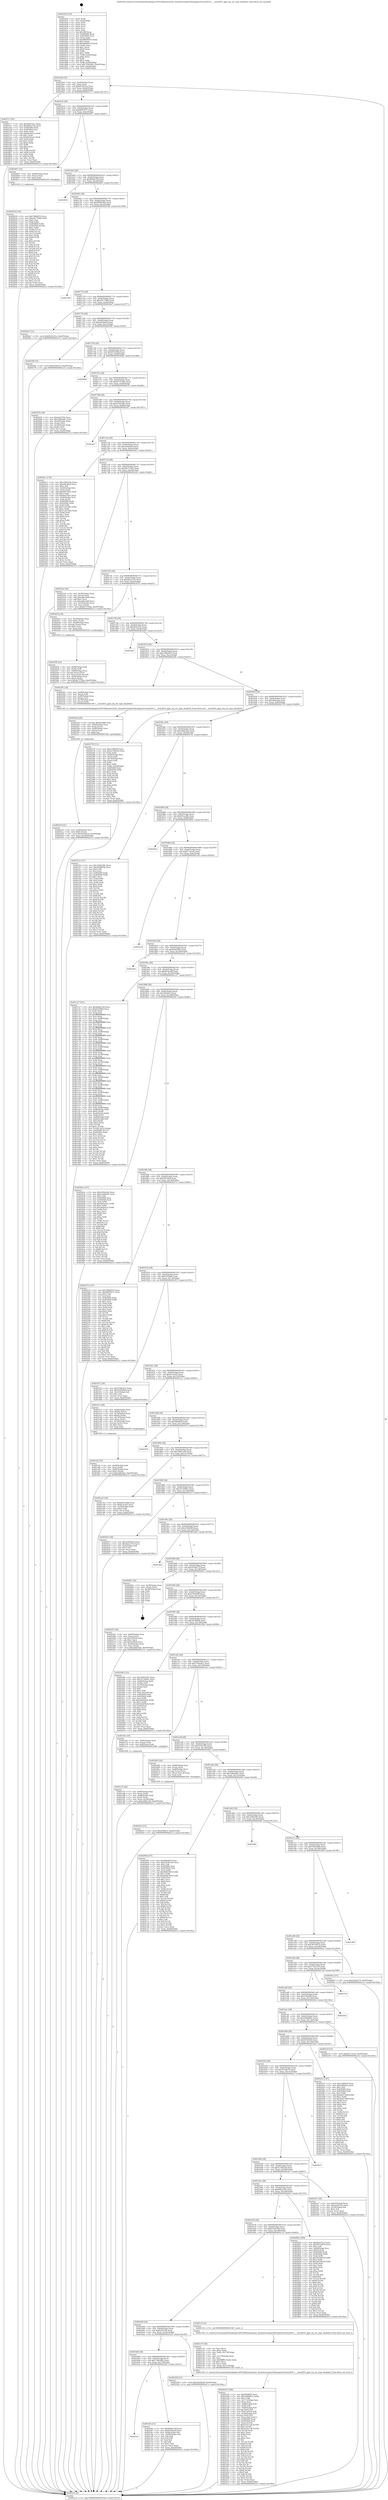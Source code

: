 digraph "0x401630" {
  label = "0x401630 (/mnt/c/Users/mathe/Desktop/tcc/POCII/binaries/extr_linuxdriverspinctrlbcmpinctrl-bcm2835.c___bcm2835_gpio_irq_set_type_disabled_Final-ollvm.out::main(0))"
  labelloc = "t"
  node[shape=record]

  Entry [label="",width=0.3,height=0.3,shape=circle,fillcolor=black,style=filled]
  "0x4016a4" [label="{
     0x4016a4 [32]\l
     | [instrs]\l
     &nbsp;&nbsp;0x4016a4 \<+6\>: mov -0xa0(%rbp),%eax\l
     &nbsp;&nbsp;0x4016aa \<+2\>: mov %eax,%ecx\l
     &nbsp;&nbsp;0x4016ac \<+6\>: sub $0x82c6191e,%ecx\l
     &nbsp;&nbsp;0x4016b2 \<+6\>: mov %eax,-0xb4(%rbp)\l
     &nbsp;&nbsp;0x4016b8 \<+6\>: mov %ecx,-0xb8(%rbp)\l
     &nbsp;&nbsp;0x4016be \<+6\>: je 00000000004027c7 \<main+0x1197\>\l
  }"]
  "0x4027c7" [label="{
     0x4027c7 [91]\l
     | [instrs]\l
     &nbsp;&nbsp;0x4027c7 \<+5\>: mov $0xdfa4c5a1,%eax\l
     &nbsp;&nbsp;0x4027cc \<+5\>: mov $0x604ca70a,%ecx\l
     &nbsp;&nbsp;0x4027d1 \<+7\>: mov 0x405060,%edx\l
     &nbsp;&nbsp;0x4027d8 \<+7\>: mov 0x405064,%esi\l
     &nbsp;&nbsp;0x4027df \<+2\>: mov %edx,%edi\l
     &nbsp;&nbsp;0x4027e1 \<+6\>: add $0xbbc62a1e,%edi\l
     &nbsp;&nbsp;0x4027e7 \<+3\>: sub $0x1,%edi\l
     &nbsp;&nbsp;0x4027ea \<+6\>: sub $0xbbc62a1e,%edi\l
     &nbsp;&nbsp;0x4027f0 \<+3\>: imul %edi,%edx\l
     &nbsp;&nbsp;0x4027f3 \<+3\>: and $0x1,%edx\l
     &nbsp;&nbsp;0x4027f6 \<+3\>: cmp $0x0,%edx\l
     &nbsp;&nbsp;0x4027f9 \<+4\>: sete %r8b\l
     &nbsp;&nbsp;0x4027fd \<+3\>: cmp $0xa,%esi\l
     &nbsp;&nbsp;0x402800 \<+4\>: setl %r9b\l
     &nbsp;&nbsp;0x402804 \<+3\>: mov %r8b,%r10b\l
     &nbsp;&nbsp;0x402807 \<+3\>: and %r9b,%r10b\l
     &nbsp;&nbsp;0x40280a \<+3\>: xor %r9b,%r8b\l
     &nbsp;&nbsp;0x40280d \<+3\>: or %r8b,%r10b\l
     &nbsp;&nbsp;0x402810 \<+4\>: test $0x1,%r10b\l
     &nbsp;&nbsp;0x402814 \<+3\>: cmovne %ecx,%eax\l
     &nbsp;&nbsp;0x402817 \<+6\>: mov %eax,-0xa0(%rbp)\l
     &nbsp;&nbsp;0x40281d \<+5\>: jmp 0000000000402a7a \<main+0x144a\>\l
  }"]
  "0x4016c4" [label="{
     0x4016c4 [28]\l
     | [instrs]\l
     &nbsp;&nbsp;0x4016c4 \<+5\>: jmp 00000000004016c9 \<main+0x99\>\l
     &nbsp;&nbsp;0x4016c9 \<+6\>: mov -0xb4(%rbp),%eax\l
     &nbsp;&nbsp;0x4016cf \<+5\>: sub $0x8b0f7b71,%eax\l
     &nbsp;&nbsp;0x4016d4 \<+6\>: mov %eax,-0xbc(%rbp)\l
     &nbsp;&nbsp;0x4016da \<+6\>: je 0000000000402607 \<main+0xfd7\>\l
  }"]
  Exit [label="",width=0.3,height=0.3,shape=circle,fillcolor=black,style=filled,peripheries=2]
  "0x402607" [label="{
     0x402607 [15]\l
     | [instrs]\l
     &nbsp;&nbsp;0x402607 \<+4\>: mov -0x68(%rbp),%rax\l
     &nbsp;&nbsp;0x40260b \<+3\>: mov (%rax),%rax\l
     &nbsp;&nbsp;0x40260e \<+3\>: mov %rax,%rdi\l
     &nbsp;&nbsp;0x402611 \<+5\>: call 0000000000401030 \<free@plt\>\l
     | [calls]\l
     &nbsp;&nbsp;0x401030 \{1\} (unknown)\l
  }"]
  "0x4016e0" [label="{
     0x4016e0 [28]\l
     | [instrs]\l
     &nbsp;&nbsp;0x4016e0 \<+5\>: jmp 00000000004016e5 \<main+0xb5\>\l
     &nbsp;&nbsp;0x4016e5 \<+6\>: mov -0xb4(%rbp),%eax\l
     &nbsp;&nbsp;0x4016eb \<+5\>: sub $0x8dbba7bf,%eax\l
     &nbsp;&nbsp;0x4016f0 \<+6\>: mov %eax,-0xc0(%rbp)\l
     &nbsp;&nbsp;0x4016f6 \<+6\>: je 00000000004028e9 \<main+0x12b9\>\l
  }"]
  "0x402616" [label="{
     0x402616 [145]\l
     | [instrs]\l
     &nbsp;&nbsp;0x402616 \<+5\>: mov $0x7866f253,%ecx\l
     &nbsp;&nbsp;0x40261b \<+5\>: mov $0xa0c77b84,%edx\l
     &nbsp;&nbsp;0x402620 \<+3\>: mov $0x1,%sil\l
     &nbsp;&nbsp;0x402623 \<+3\>: xor %r8d,%r8d\l
     &nbsp;&nbsp;0x402626 \<+8\>: mov 0x405060,%r9d\l
     &nbsp;&nbsp;0x40262e \<+8\>: mov 0x405064,%r10d\l
     &nbsp;&nbsp;0x402636 \<+4\>: sub $0x1,%r8d\l
     &nbsp;&nbsp;0x40263a \<+3\>: mov %r9d,%r11d\l
     &nbsp;&nbsp;0x40263d \<+3\>: add %r8d,%r11d\l
     &nbsp;&nbsp;0x402640 \<+4\>: imul %r11d,%r9d\l
     &nbsp;&nbsp;0x402644 \<+4\>: and $0x1,%r9d\l
     &nbsp;&nbsp;0x402648 \<+4\>: cmp $0x0,%r9d\l
     &nbsp;&nbsp;0x40264c \<+3\>: sete %bl\l
     &nbsp;&nbsp;0x40264f \<+4\>: cmp $0xa,%r10d\l
     &nbsp;&nbsp;0x402653 \<+4\>: setl %r14b\l
     &nbsp;&nbsp;0x402657 \<+3\>: mov %bl,%r15b\l
     &nbsp;&nbsp;0x40265a \<+4\>: xor $0xff,%r15b\l
     &nbsp;&nbsp;0x40265e \<+3\>: mov %r14b,%r12b\l
     &nbsp;&nbsp;0x402661 \<+4\>: xor $0xff,%r12b\l
     &nbsp;&nbsp;0x402665 \<+4\>: xor $0x0,%sil\l
     &nbsp;&nbsp;0x402669 \<+3\>: mov %r15b,%r13b\l
     &nbsp;&nbsp;0x40266c \<+4\>: and $0x0,%r13b\l
     &nbsp;&nbsp;0x402670 \<+3\>: and %sil,%bl\l
     &nbsp;&nbsp;0x402673 \<+3\>: mov %r12b,%al\l
     &nbsp;&nbsp;0x402676 \<+2\>: and $0x0,%al\l
     &nbsp;&nbsp;0x402678 \<+3\>: and %sil,%r14b\l
     &nbsp;&nbsp;0x40267b \<+3\>: or %bl,%r13b\l
     &nbsp;&nbsp;0x40267e \<+3\>: or %r14b,%al\l
     &nbsp;&nbsp;0x402681 \<+3\>: xor %al,%r13b\l
     &nbsp;&nbsp;0x402684 \<+3\>: or %r12b,%r15b\l
     &nbsp;&nbsp;0x402687 \<+4\>: xor $0xff,%r15b\l
     &nbsp;&nbsp;0x40268b \<+4\>: or $0x0,%sil\l
     &nbsp;&nbsp;0x40268f \<+3\>: and %sil,%r15b\l
     &nbsp;&nbsp;0x402692 \<+3\>: or %r15b,%r13b\l
     &nbsp;&nbsp;0x402695 \<+4\>: test $0x1,%r13b\l
     &nbsp;&nbsp;0x402699 \<+3\>: cmovne %edx,%ecx\l
     &nbsp;&nbsp;0x40269c \<+6\>: mov %ecx,-0xa0(%rbp)\l
     &nbsp;&nbsp;0x4026a2 \<+5\>: jmp 0000000000402a7a \<main+0x144a\>\l
  }"]
  "0x4028e9" [label="{
     0x4028e9\l
  }", style=dashed]
  "0x4016fc" [label="{
     0x4016fc [28]\l
     | [instrs]\l
     &nbsp;&nbsp;0x4016fc \<+5\>: jmp 0000000000401701 \<main+0xd1\>\l
     &nbsp;&nbsp;0x401701 \<+6\>: mov -0xb4(%rbp),%eax\l
     &nbsp;&nbsp;0x401707 \<+5\>: sub $0x9898c90a,%eax\l
     &nbsp;&nbsp;0x40170c \<+6\>: mov %eax,-0xc4(%rbp)\l
     &nbsp;&nbsp;0x401712 \<+6\>: je 00000000004027b8 \<main+0x1188\>\l
  }"]
  "0x40241f" [label="{
     0x40241f [15]\l
     | [instrs]\l
     &nbsp;&nbsp;0x40241f \<+10\>: movl $0x2f44421,-0xa0(%rbp)\l
     &nbsp;&nbsp;0x402429 \<+5\>: jmp 0000000000402a7a \<main+0x144a\>\l
  }"]
  "0x4027b8" [label="{
     0x4027b8\l
  }", style=dashed]
  "0x401718" [label="{
     0x401718 [28]\l
     | [instrs]\l
     &nbsp;&nbsp;0x401718 \<+5\>: jmp 000000000040171d \<main+0xed\>\l
     &nbsp;&nbsp;0x40171d \<+6\>: mov -0xb4(%rbp),%eax\l
     &nbsp;&nbsp;0x401723 \<+5\>: sub $0xa0c77b84,%eax\l
     &nbsp;&nbsp;0x401728 \<+6\>: mov %eax,-0xc8(%rbp)\l
     &nbsp;&nbsp;0x40172e \<+6\>: je 00000000004026a7 \<main+0x1077\>\l
  }"]
  "0x4022c6" [label="{
     0x4022c6 [31]\l
     | [instrs]\l
     &nbsp;&nbsp;0x4022c6 \<+4\>: mov -0x40(%rbp),%rcx\l
     &nbsp;&nbsp;0x4022ca \<+6\>: movl $0x0,(%rcx)\l
     &nbsp;&nbsp;0x4022d0 \<+10\>: movl $0x45f365c0,-0xa0(%rbp)\l
     &nbsp;&nbsp;0x4022da \<+6\>: mov %eax,-0x180(%rbp)\l
     &nbsp;&nbsp;0x4022e0 \<+5\>: jmp 0000000000402a7a \<main+0x144a\>\l
  }"]
  "0x4026a7" [label="{
     0x4026a7 [15]\l
     | [instrs]\l
     &nbsp;&nbsp;0x4026a7 \<+10\>: movl $0x82c6191e,-0xa0(%rbp)\l
     &nbsp;&nbsp;0x4026b1 \<+5\>: jmp 0000000000402a7a \<main+0x144a\>\l
  }"]
  "0x401734" [label="{
     0x401734 [28]\l
     | [instrs]\l
     &nbsp;&nbsp;0x401734 \<+5\>: jmp 0000000000401739 \<main+0x109\>\l
     &nbsp;&nbsp;0x401739 \<+6\>: mov -0xb4(%rbp),%eax\l
     &nbsp;&nbsp;0x40173f \<+5\>: sub $0xa0fc4dad,%eax\l
     &nbsp;&nbsp;0x401744 \<+6\>: mov %eax,-0xcc(%rbp)\l
     &nbsp;&nbsp;0x40174a \<+6\>: je 000000000040256f \<main+0xf3f\>\l
  }"]
  "0x4022a9" [label="{
     0x4022a9 [29]\l
     | [instrs]\l
     &nbsp;&nbsp;0x4022a9 \<+10\>: movabs $0x4030b6,%rdi\l
     &nbsp;&nbsp;0x4022b3 \<+4\>: mov -0x48(%rbp),%rcx\l
     &nbsp;&nbsp;0x4022b7 \<+2\>: mov %eax,(%rcx)\l
     &nbsp;&nbsp;0x4022b9 \<+4\>: mov -0x48(%rbp),%rcx\l
     &nbsp;&nbsp;0x4022bd \<+2\>: mov (%rcx),%esi\l
     &nbsp;&nbsp;0x4022bf \<+2\>: mov $0x0,%al\l
     &nbsp;&nbsp;0x4022c1 \<+5\>: call 0000000000401040 \<printf@plt\>\l
     | [calls]\l
     &nbsp;&nbsp;0x401040 \{1\} (unknown)\l
  }"]
  "0x40256f" [label="{
     0x40256f [15]\l
     | [instrs]\l
     &nbsp;&nbsp;0x40256f \<+10\>: movl $0x45f365c0,-0xa0(%rbp)\l
     &nbsp;&nbsp;0x402579 \<+5\>: jmp 0000000000402a7a \<main+0x144a\>\l
  }"]
  "0x401750" [label="{
     0x401750 [28]\l
     | [instrs]\l
     &nbsp;&nbsp;0x401750 \<+5\>: jmp 0000000000401755 \<main+0x125\>\l
     &nbsp;&nbsp;0x401755 \<+6\>: mov -0xb4(%rbp),%eax\l
     &nbsp;&nbsp;0x40175b \<+5\>: sub $0xb9355f4d,%eax\l
     &nbsp;&nbsp;0x401760 \<+6\>: mov %eax,-0xd0(%rbp)\l
     &nbsp;&nbsp;0x401766 \<+6\>: je 00000000004026b6 \<main+0x1086\>\l
  }"]
  "0x402163" [label="{
     0x402163 [188]\l
     | [instrs]\l
     &nbsp;&nbsp;0x402163 \<+5\>: mov $0x9db4bf3,%ecx\l
     &nbsp;&nbsp;0x402168 \<+5\>: mov $0x3e89d031,%edx\l
     &nbsp;&nbsp;0x40216d \<+3\>: mov $0x1,%dil\l
     &nbsp;&nbsp;0x402170 \<+6\>: mov -0x17c(%rbp),%esi\l
     &nbsp;&nbsp;0x402176 \<+3\>: imul %eax,%esi\l
     &nbsp;&nbsp;0x402179 \<+4\>: mov -0x68(%rbp),%r8\l
     &nbsp;&nbsp;0x40217d \<+3\>: mov (%r8),%r8\l
     &nbsp;&nbsp;0x402180 \<+4\>: mov -0x60(%rbp),%r9\l
     &nbsp;&nbsp;0x402184 \<+3\>: movslq (%r9),%r9\l
     &nbsp;&nbsp;0x402187 \<+4\>: mov (%r8,%r9,8),%r8\l
     &nbsp;&nbsp;0x40218b \<+4\>: mov -0x50(%rbp),%r9\l
     &nbsp;&nbsp;0x40218f \<+3\>: movslq (%r9),%r9\l
     &nbsp;&nbsp;0x402192 \<+4\>: mov %esi,(%r8,%r9,4)\l
     &nbsp;&nbsp;0x402196 \<+7\>: mov 0x405060,%eax\l
     &nbsp;&nbsp;0x40219d \<+7\>: mov 0x405064,%esi\l
     &nbsp;&nbsp;0x4021a4 \<+3\>: mov %eax,%r10d\l
     &nbsp;&nbsp;0x4021a7 \<+7\>: sub $0xb1f2c7a8,%r10d\l
     &nbsp;&nbsp;0x4021ae \<+4\>: sub $0x1,%r10d\l
     &nbsp;&nbsp;0x4021b2 \<+7\>: add $0xb1f2c7a8,%r10d\l
     &nbsp;&nbsp;0x4021b9 \<+4\>: imul %r10d,%eax\l
     &nbsp;&nbsp;0x4021bd \<+3\>: and $0x1,%eax\l
     &nbsp;&nbsp;0x4021c0 \<+3\>: cmp $0x0,%eax\l
     &nbsp;&nbsp;0x4021c3 \<+4\>: sete %r11b\l
     &nbsp;&nbsp;0x4021c7 \<+3\>: cmp $0xa,%esi\l
     &nbsp;&nbsp;0x4021ca \<+3\>: setl %bl\l
     &nbsp;&nbsp;0x4021cd \<+3\>: mov %r11b,%r14b\l
     &nbsp;&nbsp;0x4021d0 \<+4\>: xor $0xff,%r14b\l
     &nbsp;&nbsp;0x4021d4 \<+3\>: mov %bl,%r15b\l
     &nbsp;&nbsp;0x4021d7 \<+4\>: xor $0xff,%r15b\l
     &nbsp;&nbsp;0x4021db \<+4\>: xor $0x0,%dil\l
     &nbsp;&nbsp;0x4021df \<+3\>: mov %r14b,%r12b\l
     &nbsp;&nbsp;0x4021e2 \<+4\>: and $0x0,%r12b\l
     &nbsp;&nbsp;0x4021e6 \<+3\>: and %dil,%r11b\l
     &nbsp;&nbsp;0x4021e9 \<+3\>: mov %r15b,%r13b\l
     &nbsp;&nbsp;0x4021ec \<+4\>: and $0x0,%r13b\l
     &nbsp;&nbsp;0x4021f0 \<+3\>: and %dil,%bl\l
     &nbsp;&nbsp;0x4021f3 \<+3\>: or %r11b,%r12b\l
     &nbsp;&nbsp;0x4021f6 \<+3\>: or %bl,%r13b\l
     &nbsp;&nbsp;0x4021f9 \<+3\>: xor %r13b,%r12b\l
     &nbsp;&nbsp;0x4021fc \<+3\>: or %r15b,%r14b\l
     &nbsp;&nbsp;0x4021ff \<+4\>: xor $0xff,%r14b\l
     &nbsp;&nbsp;0x402203 \<+4\>: or $0x0,%dil\l
     &nbsp;&nbsp;0x402207 \<+3\>: and %dil,%r14b\l
     &nbsp;&nbsp;0x40220a \<+3\>: or %r14b,%r12b\l
     &nbsp;&nbsp;0x40220d \<+4\>: test $0x1,%r12b\l
     &nbsp;&nbsp;0x402211 \<+3\>: cmovne %edx,%ecx\l
     &nbsp;&nbsp;0x402214 \<+6\>: mov %ecx,-0xa0(%rbp)\l
     &nbsp;&nbsp;0x40221a \<+5\>: jmp 0000000000402a7a \<main+0x144a\>\l
  }"]
  "0x4026b6" [label="{
     0x4026b6\l
  }", style=dashed]
  "0x40176c" [label="{
     0x40176c [28]\l
     | [instrs]\l
     &nbsp;&nbsp;0x40176c \<+5\>: jmp 0000000000401771 \<main+0x141\>\l
     &nbsp;&nbsp;0x401771 \<+6\>: mov -0xb4(%rbp),%eax\l
     &nbsp;&nbsp;0x401777 \<+5\>: sub $0xbe7374ba,%eax\l
     &nbsp;&nbsp;0x40177c \<+6\>: mov %eax,-0xd4(%rbp)\l
     &nbsp;&nbsp;0x401782 \<+6\>: je 000000000040207b \<main+0xa4b\>\l
  }"]
  "0x402137" [label="{
     0x402137 [44]\l
     | [instrs]\l
     &nbsp;&nbsp;0x402137 \<+2\>: xor %ecx,%ecx\l
     &nbsp;&nbsp;0x402139 \<+5\>: mov $0x2,%edx\l
     &nbsp;&nbsp;0x40213e \<+6\>: mov %edx,-0x178(%rbp)\l
     &nbsp;&nbsp;0x402144 \<+1\>: cltd\l
     &nbsp;&nbsp;0x402145 \<+6\>: mov -0x178(%rbp),%esi\l
     &nbsp;&nbsp;0x40214b \<+2\>: idiv %esi\l
     &nbsp;&nbsp;0x40214d \<+6\>: imul $0xfffffffe,%edx,%edx\l
     &nbsp;&nbsp;0x402153 \<+3\>: sub $0x1,%ecx\l
     &nbsp;&nbsp;0x402156 \<+2\>: sub %ecx,%edx\l
     &nbsp;&nbsp;0x402158 \<+6\>: mov %edx,-0x17c(%rbp)\l
     &nbsp;&nbsp;0x40215e \<+5\>: call 0000000000401160 \<next_i\>\l
     | [calls]\l
     &nbsp;&nbsp;0x401160 \{1\} (/mnt/c/Users/mathe/Desktop/tcc/POCII/binaries/extr_linuxdriverspinctrlbcmpinctrl-bcm2835.c___bcm2835_gpio_irq_set_type_disabled_Final-ollvm.out::next_i)\l
  }"]
  "0x40207b" [label="{
     0x40207b [36]\l
     | [instrs]\l
     &nbsp;&nbsp;0x40207b \<+5\>: mov $0x6af1f782,%eax\l
     &nbsp;&nbsp;0x402080 \<+5\>: mov $0x3280eb61,%ecx\l
     &nbsp;&nbsp;0x402085 \<+4\>: mov -0x50(%rbp),%rdx\l
     &nbsp;&nbsp;0x402089 \<+2\>: mov (%rdx),%esi\l
     &nbsp;&nbsp;0x40208b \<+4\>: mov -0x58(%rbp),%rdx\l
     &nbsp;&nbsp;0x40208f \<+2\>: cmp (%rdx),%esi\l
     &nbsp;&nbsp;0x402091 \<+3\>: cmovl %ecx,%eax\l
     &nbsp;&nbsp;0x402094 \<+6\>: mov %eax,-0xa0(%rbp)\l
     &nbsp;&nbsp;0x40209a \<+5\>: jmp 0000000000402a7a \<main+0x144a\>\l
  }"]
  "0x401788" [label="{
     0x401788 [28]\l
     | [instrs]\l
     &nbsp;&nbsp;0x401788 \<+5\>: jmp 000000000040178d \<main+0x15d\>\l
     &nbsp;&nbsp;0x40178d \<+6\>: mov -0xb4(%rbp),%eax\l
     &nbsp;&nbsp;0x401793 \<+5\>: sub $0xc056e2be,%eax\l
     &nbsp;&nbsp;0x401798 \<+6\>: mov %eax,-0xd8(%rbp)\l
     &nbsp;&nbsp;0x40179e \<+6\>: je 0000000000402a07 \<main+0x13d7\>\l
  }"]
  "0x402050" [label="{
     0x402050 [43]\l
     | [instrs]\l
     &nbsp;&nbsp;0x402050 \<+4\>: mov -0x68(%rbp),%rdi\l
     &nbsp;&nbsp;0x402054 \<+3\>: mov (%rdi),%rdi\l
     &nbsp;&nbsp;0x402057 \<+4\>: mov -0x60(%rbp),%rcx\l
     &nbsp;&nbsp;0x40205b \<+3\>: movslq (%rcx),%rcx\l
     &nbsp;&nbsp;0x40205e \<+4\>: mov %rax,(%rdi,%rcx,8)\l
     &nbsp;&nbsp;0x402062 \<+4\>: mov -0x50(%rbp),%rax\l
     &nbsp;&nbsp;0x402066 \<+6\>: movl $0x0,(%rax)\l
     &nbsp;&nbsp;0x40206c \<+10\>: movl $0xbe7374ba,-0xa0(%rbp)\l
     &nbsp;&nbsp;0x402076 \<+5\>: jmp 0000000000402a7a \<main+0x144a\>\l
  }"]
  "0x402a07" [label="{
     0x402a07\l
  }", style=dashed]
  "0x4017a4" [label="{
     0x4017a4 [28]\l
     | [instrs]\l
     &nbsp;&nbsp;0x4017a4 \<+5\>: jmp 00000000004017a9 \<main+0x179\>\l
     &nbsp;&nbsp;0x4017a9 \<+6\>: mov -0xb4(%rbp),%eax\l
     &nbsp;&nbsp;0x4017af \<+5\>: sub $0xcde8d2d3,%eax\l
     &nbsp;&nbsp;0x4017b4 \<+6\>: mov %eax,-0xdc(%rbp)\l
     &nbsp;&nbsp;0x4017ba \<+6\>: je 00000000004024c1 \<main+0xe91\>\l
  }"]
  "0x401ef2" [label="{
     0x401ef2 [32]\l
     | [instrs]\l
     &nbsp;&nbsp;0x401ef2 \<+4\>: mov -0x68(%rbp),%rdi\l
     &nbsp;&nbsp;0x401ef6 \<+3\>: mov %rax,(%rdi)\l
     &nbsp;&nbsp;0x401ef9 \<+4\>: mov -0x60(%rbp),%rax\l
     &nbsp;&nbsp;0x401efd \<+6\>: movl $0x0,(%rax)\l
     &nbsp;&nbsp;0x401f03 \<+10\>: movl $0xeddb54ae,-0xa0(%rbp)\l
     &nbsp;&nbsp;0x401f0d \<+5\>: jmp 0000000000402a7a \<main+0x144a\>\l
  }"]
  "0x4024c1" [label="{
     0x4024c1 [174]\l
     | [instrs]\l
     &nbsp;&nbsp;0x4024c1 \<+5\>: mov $0xc056e2be,%eax\l
     &nbsp;&nbsp;0x4024c6 \<+5\>: mov $0xa0fc4dad,%ecx\l
     &nbsp;&nbsp;0x4024cb \<+2\>: mov $0x1,%dl\l
     &nbsp;&nbsp;0x4024cd \<+4\>: mov -0x40(%rbp),%rsi\l
     &nbsp;&nbsp;0x4024d1 \<+2\>: mov (%rsi),%edi\l
     &nbsp;&nbsp;0x4024d3 \<+6\>: add $0x60d7f2b3,%edi\l
     &nbsp;&nbsp;0x4024d9 \<+3\>: add $0x1,%edi\l
     &nbsp;&nbsp;0x4024dc \<+6\>: sub $0x60d7f2b3,%edi\l
     &nbsp;&nbsp;0x4024e2 \<+4\>: mov -0x40(%rbp),%rsi\l
     &nbsp;&nbsp;0x4024e6 \<+2\>: mov %edi,(%rsi)\l
     &nbsp;&nbsp;0x4024e8 \<+7\>: mov 0x405060,%edi\l
     &nbsp;&nbsp;0x4024ef \<+8\>: mov 0x405064,%r8d\l
     &nbsp;&nbsp;0x4024f7 \<+3\>: mov %edi,%r9d\l
     &nbsp;&nbsp;0x4024fa \<+7\>: add $0x7c221082,%r9d\l
     &nbsp;&nbsp;0x402501 \<+4\>: sub $0x1,%r9d\l
     &nbsp;&nbsp;0x402505 \<+7\>: sub $0x7c221082,%r9d\l
     &nbsp;&nbsp;0x40250c \<+4\>: imul %r9d,%edi\l
     &nbsp;&nbsp;0x402510 \<+3\>: and $0x1,%edi\l
     &nbsp;&nbsp;0x402513 \<+3\>: cmp $0x0,%edi\l
     &nbsp;&nbsp;0x402516 \<+4\>: sete %r10b\l
     &nbsp;&nbsp;0x40251a \<+4\>: cmp $0xa,%r8d\l
     &nbsp;&nbsp;0x40251e \<+4\>: setl %r11b\l
     &nbsp;&nbsp;0x402522 \<+3\>: mov %r10b,%bl\l
     &nbsp;&nbsp;0x402525 \<+3\>: xor $0xff,%bl\l
     &nbsp;&nbsp;0x402528 \<+3\>: mov %r11b,%r14b\l
     &nbsp;&nbsp;0x40252b \<+4\>: xor $0xff,%r14b\l
     &nbsp;&nbsp;0x40252f \<+3\>: xor $0x0,%dl\l
     &nbsp;&nbsp;0x402532 \<+3\>: mov %bl,%r15b\l
     &nbsp;&nbsp;0x402535 \<+4\>: and $0x0,%r15b\l
     &nbsp;&nbsp;0x402539 \<+3\>: and %dl,%r10b\l
     &nbsp;&nbsp;0x40253c \<+3\>: mov %r14b,%r12b\l
     &nbsp;&nbsp;0x40253f \<+4\>: and $0x0,%r12b\l
     &nbsp;&nbsp;0x402543 \<+3\>: and %dl,%r11b\l
     &nbsp;&nbsp;0x402546 \<+3\>: or %r10b,%r15b\l
     &nbsp;&nbsp;0x402549 \<+3\>: or %r11b,%r12b\l
     &nbsp;&nbsp;0x40254c \<+3\>: xor %r12b,%r15b\l
     &nbsp;&nbsp;0x40254f \<+3\>: or %r14b,%bl\l
     &nbsp;&nbsp;0x402552 \<+3\>: xor $0xff,%bl\l
     &nbsp;&nbsp;0x402555 \<+3\>: or $0x0,%dl\l
     &nbsp;&nbsp;0x402558 \<+2\>: and %dl,%bl\l
     &nbsp;&nbsp;0x40255a \<+3\>: or %bl,%r15b\l
     &nbsp;&nbsp;0x40255d \<+4\>: test $0x1,%r15b\l
     &nbsp;&nbsp;0x402561 \<+3\>: cmovne %ecx,%eax\l
     &nbsp;&nbsp;0x402564 \<+6\>: mov %eax,-0xa0(%rbp)\l
     &nbsp;&nbsp;0x40256a \<+5\>: jmp 0000000000402a7a \<main+0x144a\>\l
  }"]
  "0x4017c0" [label="{
     0x4017c0 [28]\l
     | [instrs]\l
     &nbsp;&nbsp;0x4017c0 \<+5\>: jmp 00000000004017c5 \<main+0x195\>\l
     &nbsp;&nbsp;0x4017c5 \<+6\>: mov -0xb4(%rbp),%eax\l
     &nbsp;&nbsp;0x4017cb \<+5\>: sub $0xd2e73522,%eax\l
     &nbsp;&nbsp;0x4017d0 \<+6\>: mov %eax,-0xe0(%rbp)\l
     &nbsp;&nbsp;0x4017d6 \<+6\>: je 000000000040222e \<main+0xbfe\>\l
  }"]
  "0x401e7f" [label="{
     0x401e7f [36]\l
     | [instrs]\l
     &nbsp;&nbsp;0x401e7f \<+7\>: mov -0x88(%rbp),%rdi\l
     &nbsp;&nbsp;0x401e86 \<+2\>: mov %eax,(%rdi)\l
     &nbsp;&nbsp;0x401e88 \<+7\>: mov -0x88(%rbp),%rdi\l
     &nbsp;&nbsp;0x401e8f \<+2\>: mov (%rdi),%eax\l
     &nbsp;&nbsp;0x401e91 \<+3\>: mov %eax,-0x30(%rbp)\l
     &nbsp;&nbsp;0x401e94 \<+10\>: movl $0x168d1a24,-0xa0(%rbp)\l
     &nbsp;&nbsp;0x401e9e \<+5\>: jmp 0000000000402a7a \<main+0x144a\>\l
  }"]
  "0x40222e" [label="{
     0x40222e [42]\l
     | [instrs]\l
     &nbsp;&nbsp;0x40222e \<+4\>: mov -0x50(%rbp),%rax\l
     &nbsp;&nbsp;0x402232 \<+2\>: mov (%rax),%ecx\l
     &nbsp;&nbsp;0x402234 \<+6\>: add $0xea8e14b8,%ecx\l
     &nbsp;&nbsp;0x40223a \<+3\>: add $0x1,%ecx\l
     &nbsp;&nbsp;0x40223d \<+6\>: sub $0xea8e14b8,%ecx\l
     &nbsp;&nbsp;0x402243 \<+4\>: mov -0x50(%rbp),%rax\l
     &nbsp;&nbsp;0x402247 \<+2\>: mov %ecx,(%rax)\l
     &nbsp;&nbsp;0x402249 \<+10\>: movl $0xbe7374ba,-0xa0(%rbp)\l
     &nbsp;&nbsp;0x402253 \<+5\>: jmp 0000000000402a7a \<main+0x144a\>\l
  }"]
  "0x4017dc" [label="{
     0x4017dc [28]\l
     | [instrs]\l
     &nbsp;&nbsp;0x4017dc \<+5\>: jmp 00000000004017e1 \<main+0x1b1\>\l
     &nbsp;&nbsp;0x4017e1 \<+6\>: mov -0xb4(%rbp),%eax\l
     &nbsp;&nbsp;0x4017e7 \<+5\>: sub $0xdbecc57e,%eax\l
     &nbsp;&nbsp;0x4017ec \<+6\>: mov %eax,-0xe4(%rbp)\l
     &nbsp;&nbsp;0x4017f2 \<+6\>: je 0000000000402033 \<main+0xa03\>\l
  }"]
  "0x401630" [label="{
     0x401630 [116]\l
     | [instrs]\l
     &nbsp;&nbsp;0x401630 \<+1\>: push %rbp\l
     &nbsp;&nbsp;0x401631 \<+3\>: mov %rsp,%rbp\l
     &nbsp;&nbsp;0x401634 \<+2\>: push %r15\l
     &nbsp;&nbsp;0x401636 \<+2\>: push %r14\l
     &nbsp;&nbsp;0x401638 \<+2\>: push %r13\l
     &nbsp;&nbsp;0x40163a \<+2\>: push %r12\l
     &nbsp;&nbsp;0x40163c \<+1\>: push %rbx\l
     &nbsp;&nbsp;0x40163d \<+7\>: sub $0x188,%rsp\l
     &nbsp;&nbsp;0x401644 \<+7\>: mov 0x405060,%eax\l
     &nbsp;&nbsp;0x40164b \<+7\>: mov 0x405064,%ecx\l
     &nbsp;&nbsp;0x401652 \<+2\>: mov %eax,%edx\l
     &nbsp;&nbsp;0x401654 \<+6\>: sub $0x66894010,%edx\l
     &nbsp;&nbsp;0x40165a \<+3\>: sub $0x1,%edx\l
     &nbsp;&nbsp;0x40165d \<+6\>: add $0x66894010,%edx\l
     &nbsp;&nbsp;0x401663 \<+3\>: imul %edx,%eax\l
     &nbsp;&nbsp;0x401666 \<+3\>: and $0x1,%eax\l
     &nbsp;&nbsp;0x401669 \<+3\>: cmp $0x0,%eax\l
     &nbsp;&nbsp;0x40166c \<+4\>: sete %r8b\l
     &nbsp;&nbsp;0x401670 \<+4\>: and $0x1,%r8b\l
     &nbsp;&nbsp;0x401674 \<+7\>: mov %r8b,-0x9a(%rbp)\l
     &nbsp;&nbsp;0x40167b \<+3\>: cmp $0xa,%ecx\l
     &nbsp;&nbsp;0x40167e \<+4\>: setl %r8b\l
     &nbsp;&nbsp;0x401682 \<+4\>: and $0x1,%r8b\l
     &nbsp;&nbsp;0x401686 \<+7\>: mov %r8b,-0x99(%rbp)\l
     &nbsp;&nbsp;0x40168d \<+10\>: movl $0x734b34f2,-0xa0(%rbp)\l
     &nbsp;&nbsp;0x401697 \<+6\>: mov %edi,-0xa4(%rbp)\l
     &nbsp;&nbsp;0x40169d \<+7\>: mov %rsi,-0xb0(%rbp)\l
  }"]
  "0x402033" [label="{
     0x402033 [29]\l
     | [instrs]\l
     &nbsp;&nbsp;0x402033 \<+4\>: mov -0x58(%rbp),%rax\l
     &nbsp;&nbsp;0x402037 \<+6\>: movl $0x1,(%rax)\l
     &nbsp;&nbsp;0x40203d \<+4\>: mov -0x58(%rbp),%rax\l
     &nbsp;&nbsp;0x402041 \<+3\>: movslq (%rax),%rax\l
     &nbsp;&nbsp;0x402044 \<+4\>: shl $0x2,%rax\l
     &nbsp;&nbsp;0x402048 \<+3\>: mov %rax,%rdi\l
     &nbsp;&nbsp;0x40204b \<+5\>: call 0000000000401050 \<malloc@plt\>\l
     | [calls]\l
     &nbsp;&nbsp;0x401050 \{1\} (unknown)\l
  }"]
  "0x4017f8" [label="{
     0x4017f8 [28]\l
     | [instrs]\l
     &nbsp;&nbsp;0x4017f8 \<+5\>: jmp 00000000004017fd \<main+0x1cd\>\l
     &nbsp;&nbsp;0x4017fd \<+6\>: mov -0xb4(%rbp),%eax\l
     &nbsp;&nbsp;0x401803 \<+5\>: sub $0xdfa4c5a1,%eax\l
     &nbsp;&nbsp;0x401808 \<+6\>: mov %eax,-0xe8(%rbp)\l
     &nbsp;&nbsp;0x40180e \<+6\>: je 0000000000402a63 \<main+0x1433\>\l
  }"]
  "0x402a7a" [label="{
     0x402a7a [5]\l
     | [instrs]\l
     &nbsp;&nbsp;0x402a7a \<+5\>: jmp 00000000004016a4 \<main+0x74\>\l
  }"]
  "0x402a63" [label="{
     0x402a63\l
  }", style=dashed]
  "0x401814" [label="{
     0x401814 [28]\l
     | [instrs]\l
     &nbsp;&nbsp;0x401814 \<+5\>: jmp 0000000000401819 \<main+0x1e9\>\l
     &nbsp;&nbsp;0x401819 \<+6\>: mov -0xb4(%rbp),%eax\l
     &nbsp;&nbsp;0x40181f \<+5\>: sub $0xe39626c0,%eax\l
     &nbsp;&nbsp;0x401824 \<+6\>: mov %eax,-0xec(%rbp)\l
     &nbsp;&nbsp;0x40182a \<+6\>: je 0000000000402291 \<main+0xc61\>\l
  }"]
  "0x401bcc" [label="{
     0x401bcc\l
  }", style=dashed]
  "0x402291" [label="{
     0x402291 [24]\l
     | [instrs]\l
     &nbsp;&nbsp;0x402291 \<+4\>: mov -0x68(%rbp),%rax\l
     &nbsp;&nbsp;0x402295 \<+3\>: mov (%rax),%rdi\l
     &nbsp;&nbsp;0x402298 \<+4\>: mov -0x80(%rbp),%rax\l
     &nbsp;&nbsp;0x40229c \<+2\>: mov (%rax),%esi\l
     &nbsp;&nbsp;0x40229e \<+4\>: mov -0x78(%rbp),%rax\l
     &nbsp;&nbsp;0x4022a2 \<+2\>: mov (%rax),%edx\l
     &nbsp;&nbsp;0x4022a4 \<+5\>: call 00000000004013f0 \<__bcm2835_gpio_irq_set_type_disabled\>\l
     | [calls]\l
     &nbsp;&nbsp;0x4013f0 \{1\} (/mnt/c/Users/mathe/Desktop/tcc/POCII/binaries/extr_linuxdriverspinctrlbcmpinctrl-bcm2835.c___bcm2835_gpio_irq_set_type_disabled_Final-ollvm.out::__bcm2835_gpio_irq_set_type_disabled)\l
  }"]
  "0x401830" [label="{
     0x401830 [28]\l
     | [instrs]\l
     &nbsp;&nbsp;0x401830 \<+5\>: jmp 0000000000401835 \<main+0x205\>\l
     &nbsp;&nbsp;0x401835 \<+6\>: mov -0xb4(%rbp),%eax\l
     &nbsp;&nbsp;0x40183b \<+5\>: sub $0xeb9fc6ca,%eax\l
     &nbsp;&nbsp;0x401840 \<+6\>: mov %eax,-0xf0(%rbp)\l
     &nbsp;&nbsp;0x401846 \<+6\>: je 0000000000402378 \<main+0xd48\>\l
  }"]
  "0x401bf2" [label="{
     0x401bf2 [53]\l
     | [instrs]\l
     &nbsp;&nbsp;0x401bf2 \<+5\>: mov $0x8dbba7bf,%eax\l
     &nbsp;&nbsp;0x401bf7 \<+5\>: mov $0xfd16ea6f,%ecx\l
     &nbsp;&nbsp;0x401bfc \<+6\>: mov -0x9a(%rbp),%dl\l
     &nbsp;&nbsp;0x401c02 \<+7\>: mov -0x99(%rbp),%sil\l
     &nbsp;&nbsp;0x401c09 \<+3\>: mov %dl,%dil\l
     &nbsp;&nbsp;0x401c0c \<+3\>: and %sil,%dil\l
     &nbsp;&nbsp;0x401c0f \<+3\>: xor %sil,%dl\l
     &nbsp;&nbsp;0x401c12 \<+3\>: or %dl,%dil\l
     &nbsp;&nbsp;0x401c15 \<+4\>: test $0x1,%dil\l
     &nbsp;&nbsp;0x401c19 \<+3\>: cmovne %ecx,%eax\l
     &nbsp;&nbsp;0x401c1c \<+6\>: mov %eax,-0xa0(%rbp)\l
     &nbsp;&nbsp;0x401c22 \<+5\>: jmp 0000000000402a7a \<main+0x144a\>\l
  }"]
  "0x402378" [label="{
     0x402378 [111]\l
     | [instrs]\l
     &nbsp;&nbsp;0x402378 \<+5\>: mov $0x3cf0fa09,%eax\l
     &nbsp;&nbsp;0x40237d \<+5\>: mov $0x5c194234,%ecx\l
     &nbsp;&nbsp;0x402382 \<+2\>: xor %edx,%edx\l
     &nbsp;&nbsp;0x402384 \<+4\>: mov -0x40(%rbp),%rsi\l
     &nbsp;&nbsp;0x402388 \<+2\>: mov (%rsi),%edi\l
     &nbsp;&nbsp;0x40238a \<+4\>: mov -0x70(%rbp),%rsi\l
     &nbsp;&nbsp;0x40238e \<+2\>: cmp (%rsi),%edi\l
     &nbsp;&nbsp;0x402390 \<+4\>: setl %r8b\l
     &nbsp;&nbsp;0x402394 \<+4\>: and $0x1,%r8b\l
     &nbsp;&nbsp;0x402398 \<+4\>: mov %r8b,-0x29(%rbp)\l
     &nbsp;&nbsp;0x40239c \<+7\>: mov 0x405060,%edi\l
     &nbsp;&nbsp;0x4023a3 \<+8\>: mov 0x405064,%r9d\l
     &nbsp;&nbsp;0x4023ab \<+3\>: sub $0x1,%edx\l
     &nbsp;&nbsp;0x4023ae \<+3\>: mov %edi,%r10d\l
     &nbsp;&nbsp;0x4023b1 \<+3\>: add %edx,%r10d\l
     &nbsp;&nbsp;0x4023b4 \<+4\>: imul %r10d,%edi\l
     &nbsp;&nbsp;0x4023b8 \<+3\>: and $0x1,%edi\l
     &nbsp;&nbsp;0x4023bb \<+3\>: cmp $0x0,%edi\l
     &nbsp;&nbsp;0x4023be \<+4\>: sete %r8b\l
     &nbsp;&nbsp;0x4023c2 \<+4\>: cmp $0xa,%r9d\l
     &nbsp;&nbsp;0x4023c6 \<+4\>: setl %r11b\l
     &nbsp;&nbsp;0x4023ca \<+3\>: mov %r8b,%bl\l
     &nbsp;&nbsp;0x4023cd \<+3\>: and %r11b,%bl\l
     &nbsp;&nbsp;0x4023d0 \<+3\>: xor %r11b,%r8b\l
     &nbsp;&nbsp;0x4023d3 \<+3\>: or %r8b,%bl\l
     &nbsp;&nbsp;0x4023d6 \<+3\>: test $0x1,%bl\l
     &nbsp;&nbsp;0x4023d9 \<+3\>: cmovne %ecx,%eax\l
     &nbsp;&nbsp;0x4023dc \<+6\>: mov %eax,-0xa0(%rbp)\l
     &nbsp;&nbsp;0x4023e2 \<+5\>: jmp 0000000000402a7a \<main+0x144a\>\l
  }"]
  "0x40184c" [label="{
     0x40184c [28]\l
     | [instrs]\l
     &nbsp;&nbsp;0x40184c \<+5\>: jmp 0000000000401851 \<main+0x221\>\l
     &nbsp;&nbsp;0x401851 \<+6\>: mov -0xb4(%rbp),%eax\l
     &nbsp;&nbsp;0x401857 \<+5\>: sub $0xeddb54ae,%eax\l
     &nbsp;&nbsp;0x40185c \<+6\>: mov %eax,-0xf4(%rbp)\l
     &nbsp;&nbsp;0x401862 \<+6\>: je 0000000000401f12 \<main+0x8e2\>\l
  }"]
  "0x401bb0" [label="{
     0x401bb0 [28]\l
     | [instrs]\l
     &nbsp;&nbsp;0x401bb0 \<+5\>: jmp 0000000000401bb5 \<main+0x585\>\l
     &nbsp;&nbsp;0x401bb5 \<+6\>: mov -0xb4(%rbp),%eax\l
     &nbsp;&nbsp;0x401bbb \<+5\>: sub $0x734b34f2,%eax\l
     &nbsp;&nbsp;0x401bc0 \<+6\>: mov %eax,-0x170(%rbp)\l
     &nbsp;&nbsp;0x401bc6 \<+6\>: je 0000000000401bf2 \<main+0x5c2\>\l
  }"]
  "0x401f12" [label="{
     0x401f12 [137]\l
     | [instrs]\l
     &nbsp;&nbsp;0x401f12 \<+5\>: mov $0x3446358c,%eax\l
     &nbsp;&nbsp;0x401f17 \<+5\>: mov $0x262f885b,%ecx\l
     &nbsp;&nbsp;0x401f1c \<+2\>: mov $0x1,%dl\l
     &nbsp;&nbsp;0x401f1e \<+2\>: xor %esi,%esi\l
     &nbsp;&nbsp;0x401f20 \<+7\>: mov 0x405060,%edi\l
     &nbsp;&nbsp;0x401f27 \<+8\>: mov 0x405064,%r8d\l
     &nbsp;&nbsp;0x401f2f \<+3\>: sub $0x1,%esi\l
     &nbsp;&nbsp;0x401f32 \<+3\>: mov %edi,%r9d\l
     &nbsp;&nbsp;0x401f35 \<+3\>: add %esi,%r9d\l
     &nbsp;&nbsp;0x401f38 \<+4\>: imul %r9d,%edi\l
     &nbsp;&nbsp;0x401f3c \<+3\>: and $0x1,%edi\l
     &nbsp;&nbsp;0x401f3f \<+3\>: cmp $0x0,%edi\l
     &nbsp;&nbsp;0x401f42 \<+4\>: sete %r10b\l
     &nbsp;&nbsp;0x401f46 \<+4\>: cmp $0xa,%r8d\l
     &nbsp;&nbsp;0x401f4a \<+4\>: setl %r11b\l
     &nbsp;&nbsp;0x401f4e \<+3\>: mov %r10b,%bl\l
     &nbsp;&nbsp;0x401f51 \<+3\>: xor $0xff,%bl\l
     &nbsp;&nbsp;0x401f54 \<+3\>: mov %r11b,%r14b\l
     &nbsp;&nbsp;0x401f57 \<+4\>: xor $0xff,%r14b\l
     &nbsp;&nbsp;0x401f5b \<+3\>: xor $0x0,%dl\l
     &nbsp;&nbsp;0x401f5e \<+3\>: mov %bl,%r15b\l
     &nbsp;&nbsp;0x401f61 \<+4\>: and $0x0,%r15b\l
     &nbsp;&nbsp;0x401f65 \<+3\>: and %dl,%r10b\l
     &nbsp;&nbsp;0x401f68 \<+3\>: mov %r14b,%r12b\l
     &nbsp;&nbsp;0x401f6b \<+4\>: and $0x0,%r12b\l
     &nbsp;&nbsp;0x401f6f \<+3\>: and %dl,%r11b\l
     &nbsp;&nbsp;0x401f72 \<+3\>: or %r10b,%r15b\l
     &nbsp;&nbsp;0x401f75 \<+3\>: or %r11b,%r12b\l
     &nbsp;&nbsp;0x401f78 \<+3\>: xor %r12b,%r15b\l
     &nbsp;&nbsp;0x401f7b \<+3\>: or %r14b,%bl\l
     &nbsp;&nbsp;0x401f7e \<+3\>: xor $0xff,%bl\l
     &nbsp;&nbsp;0x401f81 \<+3\>: or $0x0,%dl\l
     &nbsp;&nbsp;0x401f84 \<+2\>: and %dl,%bl\l
     &nbsp;&nbsp;0x401f86 \<+3\>: or %bl,%r15b\l
     &nbsp;&nbsp;0x401f89 \<+4\>: test $0x1,%r15b\l
     &nbsp;&nbsp;0x401f8d \<+3\>: cmovne %ecx,%eax\l
     &nbsp;&nbsp;0x401f90 \<+6\>: mov %eax,-0xa0(%rbp)\l
     &nbsp;&nbsp;0x401f96 \<+5\>: jmp 0000000000402a7a \<main+0x144a\>\l
  }"]
  "0x401868" [label="{
     0x401868 [28]\l
     | [instrs]\l
     &nbsp;&nbsp;0x401868 \<+5\>: jmp 000000000040186d \<main+0x23d\>\l
     &nbsp;&nbsp;0x40186d \<+6\>: mov -0xb4(%rbp),%eax\l
     &nbsp;&nbsp;0x401873 \<+5\>: sub $0xf25eac9b,%eax\l
     &nbsp;&nbsp;0x401878 \<+6\>: mov %eax,-0xf8(%rbp)\l
     &nbsp;&nbsp;0x40187e \<+6\>: je 000000000040292e \<main+0x12fe\>\l
  }"]
  "0x402258" [label="{
     0x402258 [15]\l
     | [instrs]\l
     &nbsp;&nbsp;0x402258 \<+10\>: movl $0x25b36e0f,-0xa0(%rbp)\l
     &nbsp;&nbsp;0x402262 \<+5\>: jmp 0000000000402a7a \<main+0x144a\>\l
  }"]
  "0x40292e" [label="{
     0x40292e\l
  }", style=dashed]
  "0x401884" [label="{
     0x401884 [28]\l
     | [instrs]\l
     &nbsp;&nbsp;0x401884 \<+5\>: jmp 0000000000401889 \<main+0x259\>\l
     &nbsp;&nbsp;0x401889 \<+6\>: mov -0xb4(%rbp),%eax\l
     &nbsp;&nbsp;0x40188f \<+5\>: sub $0xf57aece4,%eax\l
     &nbsp;&nbsp;0x401894 \<+6\>: mov %eax,-0xfc(%rbp)\l
     &nbsp;&nbsp;0x40189a \<+6\>: je 0000000000401e5d \<main+0x82d\>\l
  }"]
  "0x401b94" [label="{
     0x401b94 [28]\l
     | [instrs]\l
     &nbsp;&nbsp;0x401b94 \<+5\>: jmp 0000000000401b99 \<main+0x569\>\l
     &nbsp;&nbsp;0x401b99 \<+6\>: mov -0xb4(%rbp),%eax\l
     &nbsp;&nbsp;0x401b9f \<+5\>: sub $0x6af1f782,%eax\l
     &nbsp;&nbsp;0x401ba4 \<+6\>: mov %eax,-0x16c(%rbp)\l
     &nbsp;&nbsp;0x401baa \<+6\>: je 0000000000402258 \<main+0xc28\>\l
  }"]
  "0x401e5d" [label="{
     0x401e5d\l
  }", style=dashed]
  "0x4018a0" [label="{
     0x4018a0 [28]\l
     | [instrs]\l
     &nbsp;&nbsp;0x4018a0 \<+5\>: jmp 00000000004018a5 \<main+0x275\>\l
     &nbsp;&nbsp;0x4018a5 \<+6\>: mov -0xb4(%rbp),%eax\l
     &nbsp;&nbsp;0x4018ab \<+5\>: sub $0xfa4b3662,%eax\l
     &nbsp;&nbsp;0x4018b0 \<+6\>: mov %eax,-0x100(%rbp)\l
     &nbsp;&nbsp;0x4018b6 \<+6\>: je 0000000000402a4f \<main+0x141f\>\l
  }"]
  "0x402132" [label="{
     0x402132 [5]\l
     | [instrs]\l
     &nbsp;&nbsp;0x402132 \<+5\>: call 0000000000401160 \<next_i\>\l
     | [calls]\l
     &nbsp;&nbsp;0x401160 \{1\} (/mnt/c/Users/mathe/Desktop/tcc/POCII/binaries/extr_linuxdriverspinctrlbcmpinctrl-bcm2835.c___bcm2835_gpio_irq_set_type_disabled_Final-ollvm.out::next_i)\l
  }"]
  "0x402a4f" [label="{
     0x402a4f\l
  }", style=dashed]
  "0x4018bc" [label="{
     0x4018bc [28]\l
     | [instrs]\l
     &nbsp;&nbsp;0x4018bc \<+5\>: jmp 00000000004018c1 \<main+0x291\>\l
     &nbsp;&nbsp;0x4018c1 \<+6\>: mov -0xb4(%rbp),%eax\l
     &nbsp;&nbsp;0x4018c7 \<+5\>: sub $0xfd16ea6f,%eax\l
     &nbsp;&nbsp;0x4018cc \<+6\>: mov %eax,-0x104(%rbp)\l
     &nbsp;&nbsp;0x4018d2 \<+6\>: je 0000000000401c27 \<main+0x5f7\>\l
  }"]
  "0x401b78" [label="{
     0x401b78 [28]\l
     | [instrs]\l
     &nbsp;&nbsp;0x401b78 \<+5\>: jmp 0000000000401b7d \<main+0x54d\>\l
     &nbsp;&nbsp;0x401b7d \<+6\>: mov -0xb4(%rbp),%eax\l
     &nbsp;&nbsp;0x401b83 \<+5\>: sub $0x6322674d,%eax\l
     &nbsp;&nbsp;0x401b88 \<+6\>: mov %eax,-0x168(%rbp)\l
     &nbsp;&nbsp;0x401b8e \<+6\>: je 0000000000402132 \<main+0xb02\>\l
  }"]
  "0x401c27" [label="{
     0x401c27 [331]\l
     | [instrs]\l
     &nbsp;&nbsp;0x401c27 \<+5\>: mov $0x8dbba7bf,%eax\l
     &nbsp;&nbsp;0x401c2c \<+5\>: mov $0x6c058b0,%ecx\l
     &nbsp;&nbsp;0x401c31 \<+2\>: xor %edx,%edx\l
     &nbsp;&nbsp;0x401c33 \<+3\>: mov %rsp,%rsi\l
     &nbsp;&nbsp;0x401c36 \<+4\>: add $0xfffffffffffffff0,%rsi\l
     &nbsp;&nbsp;0x401c3a \<+3\>: mov %rsi,%rsp\l
     &nbsp;&nbsp;0x401c3d \<+7\>: mov %rsi,-0x98(%rbp)\l
     &nbsp;&nbsp;0x401c44 \<+3\>: mov %rsp,%rsi\l
     &nbsp;&nbsp;0x401c47 \<+4\>: add $0xfffffffffffffff0,%rsi\l
     &nbsp;&nbsp;0x401c4b \<+3\>: mov %rsi,%rsp\l
     &nbsp;&nbsp;0x401c4e \<+3\>: mov %rsp,%rdi\l
     &nbsp;&nbsp;0x401c51 \<+4\>: add $0xfffffffffffffff0,%rdi\l
     &nbsp;&nbsp;0x401c55 \<+3\>: mov %rdi,%rsp\l
     &nbsp;&nbsp;0x401c58 \<+7\>: mov %rdi,-0x90(%rbp)\l
     &nbsp;&nbsp;0x401c5f \<+3\>: mov %rsp,%rdi\l
     &nbsp;&nbsp;0x401c62 \<+4\>: add $0xfffffffffffffff0,%rdi\l
     &nbsp;&nbsp;0x401c66 \<+3\>: mov %rdi,%rsp\l
     &nbsp;&nbsp;0x401c69 \<+7\>: mov %rdi,-0x88(%rbp)\l
     &nbsp;&nbsp;0x401c70 \<+3\>: mov %rsp,%rdi\l
     &nbsp;&nbsp;0x401c73 \<+4\>: add $0xfffffffffffffff0,%rdi\l
     &nbsp;&nbsp;0x401c77 \<+3\>: mov %rdi,%rsp\l
     &nbsp;&nbsp;0x401c7a \<+4\>: mov %rdi,-0x80(%rbp)\l
     &nbsp;&nbsp;0x401c7e \<+3\>: mov %rsp,%rdi\l
     &nbsp;&nbsp;0x401c81 \<+4\>: add $0xfffffffffffffff0,%rdi\l
     &nbsp;&nbsp;0x401c85 \<+3\>: mov %rdi,%rsp\l
     &nbsp;&nbsp;0x401c88 \<+4\>: mov %rdi,-0x78(%rbp)\l
     &nbsp;&nbsp;0x401c8c \<+3\>: mov %rsp,%rdi\l
     &nbsp;&nbsp;0x401c8f \<+4\>: add $0xfffffffffffffff0,%rdi\l
     &nbsp;&nbsp;0x401c93 \<+3\>: mov %rdi,%rsp\l
     &nbsp;&nbsp;0x401c96 \<+4\>: mov %rdi,-0x70(%rbp)\l
     &nbsp;&nbsp;0x401c9a \<+3\>: mov %rsp,%rdi\l
     &nbsp;&nbsp;0x401c9d \<+4\>: add $0xfffffffffffffff0,%rdi\l
     &nbsp;&nbsp;0x401ca1 \<+3\>: mov %rdi,%rsp\l
     &nbsp;&nbsp;0x401ca4 \<+4\>: mov %rdi,-0x68(%rbp)\l
     &nbsp;&nbsp;0x401ca8 \<+3\>: mov %rsp,%rdi\l
     &nbsp;&nbsp;0x401cab \<+4\>: add $0xfffffffffffffff0,%rdi\l
     &nbsp;&nbsp;0x401caf \<+3\>: mov %rdi,%rsp\l
     &nbsp;&nbsp;0x401cb2 \<+4\>: mov %rdi,-0x60(%rbp)\l
     &nbsp;&nbsp;0x401cb6 \<+3\>: mov %rsp,%rdi\l
     &nbsp;&nbsp;0x401cb9 \<+4\>: add $0xfffffffffffffff0,%rdi\l
     &nbsp;&nbsp;0x401cbd \<+3\>: mov %rdi,%rsp\l
     &nbsp;&nbsp;0x401cc0 \<+4\>: mov %rdi,-0x58(%rbp)\l
     &nbsp;&nbsp;0x401cc4 \<+3\>: mov %rsp,%rdi\l
     &nbsp;&nbsp;0x401cc7 \<+4\>: add $0xfffffffffffffff0,%rdi\l
     &nbsp;&nbsp;0x401ccb \<+3\>: mov %rdi,%rsp\l
     &nbsp;&nbsp;0x401cce \<+4\>: mov %rdi,-0x50(%rbp)\l
     &nbsp;&nbsp;0x401cd2 \<+3\>: mov %rsp,%rdi\l
     &nbsp;&nbsp;0x401cd5 \<+4\>: add $0xfffffffffffffff0,%rdi\l
     &nbsp;&nbsp;0x401cd9 \<+3\>: mov %rdi,%rsp\l
     &nbsp;&nbsp;0x401cdc \<+4\>: mov %rdi,-0x48(%rbp)\l
     &nbsp;&nbsp;0x401ce0 \<+3\>: mov %rsp,%rdi\l
     &nbsp;&nbsp;0x401ce3 \<+4\>: add $0xfffffffffffffff0,%rdi\l
     &nbsp;&nbsp;0x401ce7 \<+3\>: mov %rdi,%rsp\l
     &nbsp;&nbsp;0x401cea \<+4\>: mov %rdi,-0x40(%rbp)\l
     &nbsp;&nbsp;0x401cee \<+7\>: mov -0x98(%rbp),%rdi\l
     &nbsp;&nbsp;0x401cf5 \<+6\>: movl $0x0,(%rdi)\l
     &nbsp;&nbsp;0x401cfb \<+7\>: mov -0xa4(%rbp),%r8d\l
     &nbsp;&nbsp;0x401d02 \<+3\>: mov %r8d,(%rsi)\l
     &nbsp;&nbsp;0x401d05 \<+7\>: mov -0x90(%rbp),%rdi\l
     &nbsp;&nbsp;0x401d0c \<+7\>: mov -0xb0(%rbp),%r9\l
     &nbsp;&nbsp;0x401d13 \<+3\>: mov %r9,(%rdi)\l
     &nbsp;&nbsp;0x401d16 \<+3\>: cmpl $0x2,(%rsi)\l
     &nbsp;&nbsp;0x401d19 \<+4\>: setne %r10b\l
     &nbsp;&nbsp;0x401d1d \<+4\>: and $0x1,%r10b\l
     &nbsp;&nbsp;0x401d21 \<+4\>: mov %r10b,-0x31(%rbp)\l
     &nbsp;&nbsp;0x401d25 \<+8\>: mov 0x405060,%r11d\l
     &nbsp;&nbsp;0x401d2d \<+7\>: mov 0x405064,%ebx\l
     &nbsp;&nbsp;0x401d34 \<+3\>: sub $0x1,%edx\l
     &nbsp;&nbsp;0x401d37 \<+3\>: mov %r11d,%r14d\l
     &nbsp;&nbsp;0x401d3a \<+3\>: add %edx,%r14d\l
     &nbsp;&nbsp;0x401d3d \<+4\>: imul %r14d,%r11d\l
     &nbsp;&nbsp;0x401d41 \<+4\>: and $0x1,%r11d\l
     &nbsp;&nbsp;0x401d45 \<+4\>: cmp $0x0,%r11d\l
     &nbsp;&nbsp;0x401d49 \<+4\>: sete %r10b\l
     &nbsp;&nbsp;0x401d4d \<+3\>: cmp $0xa,%ebx\l
     &nbsp;&nbsp;0x401d50 \<+4\>: setl %r15b\l
     &nbsp;&nbsp;0x401d54 \<+3\>: mov %r10b,%r12b\l
     &nbsp;&nbsp;0x401d57 \<+3\>: and %r15b,%r12b\l
     &nbsp;&nbsp;0x401d5a \<+3\>: xor %r15b,%r10b\l
     &nbsp;&nbsp;0x401d5d \<+3\>: or %r10b,%r12b\l
     &nbsp;&nbsp;0x401d60 \<+4\>: test $0x1,%r12b\l
     &nbsp;&nbsp;0x401d64 \<+3\>: cmovne %ecx,%eax\l
     &nbsp;&nbsp;0x401d67 \<+6\>: mov %eax,-0xa0(%rbp)\l
     &nbsp;&nbsp;0x401d6d \<+5\>: jmp 0000000000402a7a \<main+0x144a\>\l
  }"]
  "0x4018d8" [label="{
     0x4018d8 [28]\l
     | [instrs]\l
     &nbsp;&nbsp;0x4018d8 \<+5\>: jmp 00000000004018dd \<main+0x2ad\>\l
     &nbsp;&nbsp;0x4018dd \<+6\>: mov -0xb4(%rbp),%eax\l
     &nbsp;&nbsp;0x4018e3 \<+5\>: sub $0x2f44421,%eax\l
     &nbsp;&nbsp;0x4018e8 \<+6\>: mov %eax,-0x108(%rbp)\l
     &nbsp;&nbsp;0x4018ee \<+6\>: je 000000000040242e \<main+0xdfe\>\l
  }"]
  "0x402822" [label="{
     0x402822 [160]\l
     | [instrs]\l
     &nbsp;&nbsp;0x402822 \<+5\>: mov $0xdfa4c5a1,%eax\l
     &nbsp;&nbsp;0x402827 \<+5\>: mov $0x36318070,%ecx\l
     &nbsp;&nbsp;0x40282c \<+2\>: mov $0x1,%dl\l
     &nbsp;&nbsp;0x40282e \<+7\>: mov -0x98(%rbp),%rsi\l
     &nbsp;&nbsp;0x402835 \<+6\>: movl $0x0,(%rsi)\l
     &nbsp;&nbsp;0x40283b \<+7\>: mov 0x405060,%edi\l
     &nbsp;&nbsp;0x402842 \<+8\>: mov 0x405064,%r8d\l
     &nbsp;&nbsp;0x40284a \<+3\>: mov %edi,%r9d\l
     &nbsp;&nbsp;0x40284d \<+7\>: sub $0x59528e59,%r9d\l
     &nbsp;&nbsp;0x402854 \<+4\>: sub $0x1,%r9d\l
     &nbsp;&nbsp;0x402858 \<+7\>: add $0x59528e59,%r9d\l
     &nbsp;&nbsp;0x40285f \<+4\>: imul %r9d,%edi\l
     &nbsp;&nbsp;0x402863 \<+3\>: and $0x1,%edi\l
     &nbsp;&nbsp;0x402866 \<+3\>: cmp $0x0,%edi\l
     &nbsp;&nbsp;0x402869 \<+4\>: sete %r10b\l
     &nbsp;&nbsp;0x40286d \<+4\>: cmp $0xa,%r8d\l
     &nbsp;&nbsp;0x402871 \<+4\>: setl %r11b\l
     &nbsp;&nbsp;0x402875 \<+3\>: mov %r10b,%bl\l
     &nbsp;&nbsp;0x402878 \<+3\>: xor $0xff,%bl\l
     &nbsp;&nbsp;0x40287b \<+3\>: mov %r11b,%r14b\l
     &nbsp;&nbsp;0x40287e \<+4\>: xor $0xff,%r14b\l
     &nbsp;&nbsp;0x402882 \<+3\>: xor $0x0,%dl\l
     &nbsp;&nbsp;0x402885 \<+3\>: mov %bl,%r15b\l
     &nbsp;&nbsp;0x402888 \<+4\>: and $0x0,%r15b\l
     &nbsp;&nbsp;0x40288c \<+3\>: and %dl,%r10b\l
     &nbsp;&nbsp;0x40288f \<+3\>: mov %r14b,%r12b\l
     &nbsp;&nbsp;0x402892 \<+4\>: and $0x0,%r12b\l
     &nbsp;&nbsp;0x402896 \<+3\>: and %dl,%r11b\l
     &nbsp;&nbsp;0x402899 \<+3\>: or %r10b,%r15b\l
     &nbsp;&nbsp;0x40289c \<+3\>: or %r11b,%r12b\l
     &nbsp;&nbsp;0x40289f \<+3\>: xor %r12b,%r15b\l
     &nbsp;&nbsp;0x4028a2 \<+3\>: or %r14b,%bl\l
     &nbsp;&nbsp;0x4028a5 \<+3\>: xor $0xff,%bl\l
     &nbsp;&nbsp;0x4028a8 \<+3\>: or $0x0,%dl\l
     &nbsp;&nbsp;0x4028ab \<+2\>: and %dl,%bl\l
     &nbsp;&nbsp;0x4028ad \<+3\>: or %bl,%r15b\l
     &nbsp;&nbsp;0x4028b0 \<+4\>: test $0x1,%r15b\l
     &nbsp;&nbsp;0x4028b4 \<+3\>: cmovne %ecx,%eax\l
     &nbsp;&nbsp;0x4028b7 \<+6\>: mov %eax,-0xa0(%rbp)\l
     &nbsp;&nbsp;0x4028bd \<+5\>: jmp 0000000000402a7a \<main+0x144a\>\l
  }"]
  "0x40242e" [label="{
     0x40242e [147]\l
     | [instrs]\l
     &nbsp;&nbsp;0x40242e \<+5\>: mov $0xc056e2be,%eax\l
     &nbsp;&nbsp;0x402433 \<+5\>: mov $0xcde8d2d3,%ecx\l
     &nbsp;&nbsp;0x402438 \<+2\>: mov $0x1,%dl\l
     &nbsp;&nbsp;0x40243a \<+7\>: mov 0x405060,%esi\l
     &nbsp;&nbsp;0x402441 \<+7\>: mov 0x405064,%edi\l
     &nbsp;&nbsp;0x402448 \<+3\>: mov %esi,%r8d\l
     &nbsp;&nbsp;0x40244b \<+7\>: add $0x58ebee3c,%r8d\l
     &nbsp;&nbsp;0x402452 \<+4\>: sub $0x1,%r8d\l
     &nbsp;&nbsp;0x402456 \<+7\>: sub $0x58ebee3c,%r8d\l
     &nbsp;&nbsp;0x40245d \<+4\>: imul %r8d,%esi\l
     &nbsp;&nbsp;0x402461 \<+3\>: and $0x1,%esi\l
     &nbsp;&nbsp;0x402464 \<+3\>: cmp $0x0,%esi\l
     &nbsp;&nbsp;0x402467 \<+4\>: sete %r9b\l
     &nbsp;&nbsp;0x40246b \<+3\>: cmp $0xa,%edi\l
     &nbsp;&nbsp;0x40246e \<+4\>: setl %r10b\l
     &nbsp;&nbsp;0x402472 \<+3\>: mov %r9b,%r11b\l
     &nbsp;&nbsp;0x402475 \<+4\>: xor $0xff,%r11b\l
     &nbsp;&nbsp;0x402479 \<+3\>: mov %r10b,%bl\l
     &nbsp;&nbsp;0x40247c \<+3\>: xor $0xff,%bl\l
     &nbsp;&nbsp;0x40247f \<+3\>: xor $0x0,%dl\l
     &nbsp;&nbsp;0x402482 \<+3\>: mov %r11b,%r14b\l
     &nbsp;&nbsp;0x402485 \<+4\>: and $0x0,%r14b\l
     &nbsp;&nbsp;0x402489 \<+3\>: and %dl,%r9b\l
     &nbsp;&nbsp;0x40248c \<+3\>: mov %bl,%r15b\l
     &nbsp;&nbsp;0x40248f \<+4\>: and $0x0,%r15b\l
     &nbsp;&nbsp;0x402493 \<+3\>: and %dl,%r10b\l
     &nbsp;&nbsp;0x402496 \<+3\>: or %r9b,%r14b\l
     &nbsp;&nbsp;0x402499 \<+3\>: or %r10b,%r15b\l
     &nbsp;&nbsp;0x40249c \<+3\>: xor %r15b,%r14b\l
     &nbsp;&nbsp;0x40249f \<+3\>: or %bl,%r11b\l
     &nbsp;&nbsp;0x4024a2 \<+4\>: xor $0xff,%r11b\l
     &nbsp;&nbsp;0x4024a6 \<+3\>: or $0x0,%dl\l
     &nbsp;&nbsp;0x4024a9 \<+3\>: and %dl,%r11b\l
     &nbsp;&nbsp;0x4024ac \<+3\>: or %r11b,%r14b\l
     &nbsp;&nbsp;0x4024af \<+4\>: test $0x1,%r14b\l
     &nbsp;&nbsp;0x4024b3 \<+3\>: cmovne %ecx,%eax\l
     &nbsp;&nbsp;0x4024b6 \<+6\>: mov %eax,-0xa0(%rbp)\l
     &nbsp;&nbsp;0x4024bc \<+5\>: jmp 0000000000402a7a \<main+0x144a\>\l
  }"]
  "0x4018f4" [label="{
     0x4018f4 [28]\l
     | [instrs]\l
     &nbsp;&nbsp;0x4018f4 \<+5\>: jmp 00000000004018f9 \<main+0x2c9\>\l
     &nbsp;&nbsp;0x4018f9 \<+6\>: mov -0xb4(%rbp),%eax\l
     &nbsp;&nbsp;0x4018ff \<+5\>: sub $0x50324a6,%eax\l
     &nbsp;&nbsp;0x401904 \<+6\>: mov %eax,-0x10c(%rbp)\l
     &nbsp;&nbsp;0x40190a \<+6\>: je 000000000040257e \<main+0xf4e\>\l
  }"]
  "0x401b5c" [label="{
     0x401b5c [28]\l
     | [instrs]\l
     &nbsp;&nbsp;0x401b5c \<+5\>: jmp 0000000000401b61 \<main+0x531\>\l
     &nbsp;&nbsp;0x401b61 \<+6\>: mov -0xb4(%rbp),%eax\l
     &nbsp;&nbsp;0x401b67 \<+5\>: sub $0x604ca70a,%eax\l
     &nbsp;&nbsp;0x401b6c \<+6\>: mov %eax,-0x164(%rbp)\l
     &nbsp;&nbsp;0x401b72 \<+6\>: je 0000000000402822 \<main+0x11f2\>\l
  }"]
  "0x40257e" [label="{
     0x40257e [137]\l
     | [instrs]\l
     &nbsp;&nbsp;0x40257e \<+5\>: mov $0x7866f253,%eax\l
     &nbsp;&nbsp;0x402583 \<+5\>: mov $0x8b0f7b71,%ecx\l
     &nbsp;&nbsp;0x402588 \<+2\>: mov $0x1,%dl\l
     &nbsp;&nbsp;0x40258a \<+2\>: xor %esi,%esi\l
     &nbsp;&nbsp;0x40258c \<+7\>: mov 0x405060,%edi\l
     &nbsp;&nbsp;0x402593 \<+8\>: mov 0x405064,%r8d\l
     &nbsp;&nbsp;0x40259b \<+3\>: sub $0x1,%esi\l
     &nbsp;&nbsp;0x40259e \<+3\>: mov %edi,%r9d\l
     &nbsp;&nbsp;0x4025a1 \<+3\>: add %esi,%r9d\l
     &nbsp;&nbsp;0x4025a4 \<+4\>: imul %r9d,%edi\l
     &nbsp;&nbsp;0x4025a8 \<+3\>: and $0x1,%edi\l
     &nbsp;&nbsp;0x4025ab \<+3\>: cmp $0x0,%edi\l
     &nbsp;&nbsp;0x4025ae \<+4\>: sete %r10b\l
     &nbsp;&nbsp;0x4025b2 \<+4\>: cmp $0xa,%r8d\l
     &nbsp;&nbsp;0x4025b6 \<+4\>: setl %r11b\l
     &nbsp;&nbsp;0x4025ba \<+3\>: mov %r10b,%bl\l
     &nbsp;&nbsp;0x4025bd \<+3\>: xor $0xff,%bl\l
     &nbsp;&nbsp;0x4025c0 \<+3\>: mov %r11b,%r14b\l
     &nbsp;&nbsp;0x4025c3 \<+4\>: xor $0xff,%r14b\l
     &nbsp;&nbsp;0x4025c7 \<+3\>: xor $0x1,%dl\l
     &nbsp;&nbsp;0x4025ca \<+3\>: mov %bl,%r15b\l
     &nbsp;&nbsp;0x4025cd \<+4\>: and $0xff,%r15b\l
     &nbsp;&nbsp;0x4025d1 \<+3\>: and %dl,%r10b\l
     &nbsp;&nbsp;0x4025d4 \<+3\>: mov %r14b,%r12b\l
     &nbsp;&nbsp;0x4025d7 \<+4\>: and $0xff,%r12b\l
     &nbsp;&nbsp;0x4025db \<+3\>: and %dl,%r11b\l
     &nbsp;&nbsp;0x4025de \<+3\>: or %r10b,%r15b\l
     &nbsp;&nbsp;0x4025e1 \<+3\>: or %r11b,%r12b\l
     &nbsp;&nbsp;0x4025e4 \<+3\>: xor %r12b,%r15b\l
     &nbsp;&nbsp;0x4025e7 \<+3\>: or %r14b,%bl\l
     &nbsp;&nbsp;0x4025ea \<+3\>: xor $0xff,%bl\l
     &nbsp;&nbsp;0x4025ed \<+3\>: or $0x1,%dl\l
     &nbsp;&nbsp;0x4025f0 \<+2\>: and %dl,%bl\l
     &nbsp;&nbsp;0x4025f2 \<+3\>: or %bl,%r15b\l
     &nbsp;&nbsp;0x4025f5 \<+4\>: test $0x1,%r15b\l
     &nbsp;&nbsp;0x4025f9 \<+3\>: cmovne %ecx,%eax\l
     &nbsp;&nbsp;0x4025fc \<+6\>: mov %eax,-0xa0(%rbp)\l
     &nbsp;&nbsp;0x402602 \<+5\>: jmp 0000000000402a7a \<main+0x144a\>\l
  }"]
  "0x401910" [label="{
     0x401910 [28]\l
     | [instrs]\l
     &nbsp;&nbsp;0x401910 \<+5\>: jmp 0000000000401915 \<main+0x2e5\>\l
     &nbsp;&nbsp;0x401915 \<+6\>: mov -0xb4(%rbp),%eax\l
     &nbsp;&nbsp;0x40191b \<+5\>: sub $0x6c058b0,%eax\l
     &nbsp;&nbsp;0x401920 \<+6\>: mov %eax,-0x110(%rbp)\l
     &nbsp;&nbsp;0x401926 \<+6\>: je 0000000000401d72 \<main+0x742\>\l
  }"]
  "0x4023e7" [label="{
     0x4023e7 [30]\l
     | [instrs]\l
     &nbsp;&nbsp;0x4023e7 \<+5\>: mov $0x50324a6,%eax\l
     &nbsp;&nbsp;0x4023ec \<+5\>: mov $0x2e5415f5,%ecx\l
     &nbsp;&nbsp;0x4023f1 \<+3\>: mov -0x29(%rbp),%dl\l
     &nbsp;&nbsp;0x4023f4 \<+3\>: test $0x1,%dl\l
     &nbsp;&nbsp;0x4023f7 \<+3\>: cmovne %ecx,%eax\l
     &nbsp;&nbsp;0x4023fa \<+6\>: mov %eax,-0xa0(%rbp)\l
     &nbsp;&nbsp;0x402400 \<+5\>: jmp 0000000000402a7a \<main+0x144a\>\l
  }"]
  "0x401d72" [label="{
     0x401d72 [30]\l
     | [instrs]\l
     &nbsp;&nbsp;0x401d72 \<+5\>: mov $0x270da4e1,%eax\l
     &nbsp;&nbsp;0x401d77 \<+5\>: mov $0x3585a6b6,%ecx\l
     &nbsp;&nbsp;0x401d7c \<+3\>: mov -0x31(%rbp),%dl\l
     &nbsp;&nbsp;0x401d7f \<+3\>: test $0x1,%dl\l
     &nbsp;&nbsp;0x401d82 \<+3\>: cmovne %ecx,%eax\l
     &nbsp;&nbsp;0x401d85 \<+6\>: mov %eax,-0xa0(%rbp)\l
     &nbsp;&nbsp;0x401d8b \<+5\>: jmp 0000000000402a7a \<main+0x144a\>\l
  }"]
  "0x40192c" [label="{
     0x40192c [28]\l
     | [instrs]\l
     &nbsp;&nbsp;0x40192c \<+5\>: jmp 0000000000401931 \<main+0x301\>\l
     &nbsp;&nbsp;0x401931 \<+6\>: mov -0xb4(%rbp),%eax\l
     &nbsp;&nbsp;0x401937 \<+5\>: sub $0x6c31e63,%eax\l
     &nbsp;&nbsp;0x40193c \<+6\>: mov %eax,-0x114(%rbp)\l
     &nbsp;&nbsp;0x401942 \<+6\>: je 0000000000401ec1 \<main+0x891\>\l
  }"]
  "0x401b40" [label="{
     0x401b40 [28]\l
     | [instrs]\l
     &nbsp;&nbsp;0x401b40 \<+5\>: jmp 0000000000401b45 \<main+0x515\>\l
     &nbsp;&nbsp;0x401b45 \<+6\>: mov -0xb4(%rbp),%eax\l
     &nbsp;&nbsp;0x401b4b \<+5\>: sub $0x5c194234,%eax\l
     &nbsp;&nbsp;0x401b50 \<+6\>: mov %eax,-0x160(%rbp)\l
     &nbsp;&nbsp;0x401b56 \<+6\>: je 00000000004023e7 \<main+0xdb7\>\l
  }"]
  "0x401ec1" [label="{
     0x401ec1 [49]\l
     | [instrs]\l
     &nbsp;&nbsp;0x401ec1 \<+4\>: mov -0x80(%rbp),%rax\l
     &nbsp;&nbsp;0x401ec5 \<+6\>: movl $0x64,(%rax)\l
     &nbsp;&nbsp;0x401ecb \<+4\>: mov -0x78(%rbp),%rax\l
     &nbsp;&nbsp;0x401ecf \<+6\>: movl $0x64,(%rax)\l
     &nbsp;&nbsp;0x401ed5 \<+4\>: mov -0x70(%rbp),%rax\l
     &nbsp;&nbsp;0x401ed9 \<+6\>: movl $0x1,(%rax)\l
     &nbsp;&nbsp;0x401edf \<+4\>: mov -0x70(%rbp),%rax\l
     &nbsp;&nbsp;0x401ee3 \<+3\>: movslq (%rax),%rax\l
     &nbsp;&nbsp;0x401ee6 \<+4\>: shl $0x3,%rax\l
     &nbsp;&nbsp;0x401eea \<+3\>: mov %rax,%rdi\l
     &nbsp;&nbsp;0x401eed \<+5\>: call 0000000000401050 \<malloc@plt\>\l
     | [calls]\l
     &nbsp;&nbsp;0x401050 \{1\} (unknown)\l
  }"]
  "0x401948" [label="{
     0x401948 [28]\l
     | [instrs]\l
     &nbsp;&nbsp;0x401948 \<+5\>: jmp 000000000040194d \<main+0x31d\>\l
     &nbsp;&nbsp;0x40194d \<+6\>: mov -0xb4(%rbp),%eax\l
     &nbsp;&nbsp;0x401953 \<+5\>: sub $0x9db4bf3,%eax\l
     &nbsp;&nbsp;0x401958 \<+6\>: mov %eax,-0x118(%rbp)\l
     &nbsp;&nbsp;0x40195e \<+6\>: je 0000000000402974 \<main+0x1344\>\l
  }"]
  "0x4026c5" [label="{
     0x4026c5\l
  }", style=dashed]
  "0x402974" [label="{
     0x402974\l
  }", style=dashed]
  "0x401964" [label="{
     0x401964 [28]\l
     | [instrs]\l
     &nbsp;&nbsp;0x401964 \<+5\>: jmp 0000000000401969 \<main+0x339\>\l
     &nbsp;&nbsp;0x401969 \<+6\>: mov -0xb4(%rbp),%eax\l
     &nbsp;&nbsp;0x40196f \<+5\>: sub $0x168d1a24,%eax\l
     &nbsp;&nbsp;0x401974 \<+6\>: mov %eax,-0x11c(%rbp)\l
     &nbsp;&nbsp;0x40197a \<+6\>: je 0000000000401ea3 \<main+0x873\>\l
  }"]
  "0x401b24" [label="{
     0x401b24 [28]\l
     | [instrs]\l
     &nbsp;&nbsp;0x401b24 \<+5\>: jmp 0000000000401b29 \<main+0x4f9\>\l
     &nbsp;&nbsp;0x401b29 \<+6\>: mov -0xb4(%rbp),%eax\l
     &nbsp;&nbsp;0x401b2f \<+5\>: sub $0x47aafe75,%eax\l
     &nbsp;&nbsp;0x401b34 \<+6\>: mov %eax,-0x15c(%rbp)\l
     &nbsp;&nbsp;0x401b3a \<+6\>: je 00000000004026c5 \<main+0x1095\>\l
  }"]
  "0x401ea3" [label="{
     0x401ea3 [30]\l
     | [instrs]\l
     &nbsp;&nbsp;0x401ea3 \<+5\>: mov $0xb9355f4d,%eax\l
     &nbsp;&nbsp;0x401ea8 \<+5\>: mov $0x6c31e63,%ecx\l
     &nbsp;&nbsp;0x401ead \<+3\>: mov -0x30(%rbp),%edx\l
     &nbsp;&nbsp;0x401eb0 \<+3\>: cmp $0x0,%edx\l
     &nbsp;&nbsp;0x401eb3 \<+3\>: cmove %ecx,%eax\l
     &nbsp;&nbsp;0x401eb6 \<+6\>: mov %eax,-0xa0(%rbp)\l
     &nbsp;&nbsp;0x401ebc \<+5\>: jmp 0000000000402a7a \<main+0x144a\>\l
  }"]
  "0x401980" [label="{
     0x401980 [28]\l
     | [instrs]\l
     &nbsp;&nbsp;0x401980 \<+5\>: jmp 0000000000401985 \<main+0x355\>\l
     &nbsp;&nbsp;0x401985 \<+6\>: mov -0xb4(%rbp),%eax\l
     &nbsp;&nbsp;0x40198b \<+5\>: sub $0x1b736461,%eax\l
     &nbsp;&nbsp;0x401990 \<+6\>: mov %eax,-0x120(%rbp)\l
     &nbsp;&nbsp;0x401996 \<+6\>: je 0000000000402015 \<main+0x9e5\>\l
  }"]
  "0x4022e5" [label="{
     0x4022e5 [147]\l
     | [instrs]\l
     &nbsp;&nbsp;0x4022e5 \<+5\>: mov $0x3cf0fa09,%eax\l
     &nbsp;&nbsp;0x4022ea \<+5\>: mov $0xeb9fc6ca,%ecx\l
     &nbsp;&nbsp;0x4022ef \<+2\>: mov $0x1,%dl\l
     &nbsp;&nbsp;0x4022f1 \<+7\>: mov 0x405060,%esi\l
     &nbsp;&nbsp;0x4022f8 \<+7\>: mov 0x405064,%edi\l
     &nbsp;&nbsp;0x4022ff \<+3\>: mov %esi,%r8d\l
     &nbsp;&nbsp;0x402302 \<+7\>: add $0x4e6116bf,%r8d\l
     &nbsp;&nbsp;0x402309 \<+4\>: sub $0x1,%r8d\l
     &nbsp;&nbsp;0x40230d \<+7\>: sub $0x4e6116bf,%r8d\l
     &nbsp;&nbsp;0x402314 \<+4\>: imul %r8d,%esi\l
     &nbsp;&nbsp;0x402318 \<+3\>: and $0x1,%esi\l
     &nbsp;&nbsp;0x40231b \<+3\>: cmp $0x0,%esi\l
     &nbsp;&nbsp;0x40231e \<+4\>: sete %r9b\l
     &nbsp;&nbsp;0x402322 \<+3\>: cmp $0xa,%edi\l
     &nbsp;&nbsp;0x402325 \<+4\>: setl %r10b\l
     &nbsp;&nbsp;0x402329 \<+3\>: mov %r9b,%r11b\l
     &nbsp;&nbsp;0x40232c \<+4\>: xor $0xff,%r11b\l
     &nbsp;&nbsp;0x402330 \<+3\>: mov %r10b,%bl\l
     &nbsp;&nbsp;0x402333 \<+3\>: xor $0xff,%bl\l
     &nbsp;&nbsp;0x402336 \<+3\>: xor $0x0,%dl\l
     &nbsp;&nbsp;0x402339 \<+3\>: mov %r11b,%r14b\l
     &nbsp;&nbsp;0x40233c \<+4\>: and $0x0,%r14b\l
     &nbsp;&nbsp;0x402340 \<+3\>: and %dl,%r9b\l
     &nbsp;&nbsp;0x402343 \<+3\>: mov %bl,%r15b\l
     &nbsp;&nbsp;0x402346 \<+4\>: and $0x0,%r15b\l
     &nbsp;&nbsp;0x40234a \<+3\>: and %dl,%r10b\l
     &nbsp;&nbsp;0x40234d \<+3\>: or %r9b,%r14b\l
     &nbsp;&nbsp;0x402350 \<+3\>: or %r10b,%r15b\l
     &nbsp;&nbsp;0x402353 \<+3\>: xor %r15b,%r14b\l
     &nbsp;&nbsp;0x402356 \<+3\>: or %bl,%r11b\l
     &nbsp;&nbsp;0x402359 \<+4\>: xor $0xff,%r11b\l
     &nbsp;&nbsp;0x40235d \<+3\>: or $0x0,%dl\l
     &nbsp;&nbsp;0x402360 \<+3\>: and %dl,%r11b\l
     &nbsp;&nbsp;0x402363 \<+3\>: or %r11b,%r14b\l
     &nbsp;&nbsp;0x402366 \<+4\>: test $0x1,%r14b\l
     &nbsp;&nbsp;0x40236a \<+3\>: cmovne %ecx,%eax\l
     &nbsp;&nbsp;0x40236d \<+6\>: mov %eax,-0xa0(%rbp)\l
     &nbsp;&nbsp;0x402373 \<+5\>: jmp 0000000000402a7a \<main+0x144a\>\l
  }"]
  "0x402015" [label="{
     0x402015 [30]\l
     | [instrs]\l
     &nbsp;&nbsp;0x402015 \<+5\>: mov $0xe39626c0,%eax\l
     &nbsp;&nbsp;0x40201a \<+5\>: mov $0xdbecc57e,%ecx\l
     &nbsp;&nbsp;0x40201f \<+3\>: mov -0x2a(%rbp),%dl\l
     &nbsp;&nbsp;0x402022 \<+3\>: test $0x1,%dl\l
     &nbsp;&nbsp;0x402025 \<+3\>: cmovne %ecx,%eax\l
     &nbsp;&nbsp;0x402028 \<+6\>: mov %eax,-0xa0(%rbp)\l
     &nbsp;&nbsp;0x40202e \<+5\>: jmp 0000000000402a7a \<main+0x144a\>\l
  }"]
  "0x40199c" [label="{
     0x40199c [28]\l
     | [instrs]\l
     &nbsp;&nbsp;0x40199c \<+5\>: jmp 00000000004019a1 \<main+0x371\>\l
     &nbsp;&nbsp;0x4019a1 \<+6\>: mov -0xb4(%rbp),%eax\l
     &nbsp;&nbsp;0x4019a7 \<+5\>: sub $0x22494cf6,%eax\l
     &nbsp;&nbsp;0x4019ac \<+6\>: mov %eax,-0x124(%rbp)\l
     &nbsp;&nbsp;0x4019b2 \<+6\>: je 0000000000401deb \<main+0x7bb\>\l
  }"]
  "0x401b08" [label="{
     0x401b08 [28]\l
     | [instrs]\l
     &nbsp;&nbsp;0x401b08 \<+5\>: jmp 0000000000401b0d \<main+0x4dd\>\l
     &nbsp;&nbsp;0x401b0d \<+6\>: mov -0xb4(%rbp),%eax\l
     &nbsp;&nbsp;0x401b13 \<+5\>: sub $0x45f365c0,%eax\l
     &nbsp;&nbsp;0x401b18 \<+6\>: mov %eax,-0x158(%rbp)\l
     &nbsp;&nbsp;0x401b1e \<+6\>: je 00000000004022e5 \<main+0xcb5\>\l
  }"]
  "0x401deb" [label="{
     0x401deb\l
  }", style=dashed]
  "0x4019b8" [label="{
     0x4019b8 [28]\l
     | [instrs]\l
     &nbsp;&nbsp;0x4019b8 \<+5\>: jmp 00000000004019bd \<main+0x38d\>\l
     &nbsp;&nbsp;0x4019bd \<+6\>: mov -0xb4(%rbp),%eax\l
     &nbsp;&nbsp;0x4019c3 \<+5\>: sub $0x245bd77f,%eax\l
     &nbsp;&nbsp;0x4019c8 \<+6\>: mov %eax,-0x128(%rbp)\l
     &nbsp;&nbsp;0x4019ce \<+6\>: je 00000000004028d1 \<main+0x12a1\>\l
  }"]
  "0x40221f" [label="{
     0x40221f [15]\l
     | [instrs]\l
     &nbsp;&nbsp;0x40221f \<+10\>: movl $0xd2e73522,-0xa0(%rbp)\l
     &nbsp;&nbsp;0x402229 \<+5\>: jmp 0000000000402a7a \<main+0x144a\>\l
  }"]
  "0x4028d1" [label="{
     0x4028d1 [24]\l
     | [instrs]\l
     &nbsp;&nbsp;0x4028d1 \<+7\>: mov -0x98(%rbp),%rax\l
     &nbsp;&nbsp;0x4028d8 \<+2\>: mov (%rax),%eax\l
     &nbsp;&nbsp;0x4028da \<+4\>: lea -0x28(%rbp),%rsp\l
     &nbsp;&nbsp;0x4028de \<+1\>: pop %rbx\l
     &nbsp;&nbsp;0x4028df \<+2\>: pop %r12\l
     &nbsp;&nbsp;0x4028e1 \<+2\>: pop %r13\l
     &nbsp;&nbsp;0x4028e3 \<+2\>: pop %r14\l
     &nbsp;&nbsp;0x4028e5 \<+2\>: pop %r15\l
     &nbsp;&nbsp;0x4028e7 \<+1\>: pop %rbp\l
     &nbsp;&nbsp;0x4028e8 \<+1\>: ret\l
  }"]
  "0x4019d4" [label="{
     0x4019d4 [28]\l
     | [instrs]\l
     &nbsp;&nbsp;0x4019d4 \<+5\>: jmp 00000000004019d9 \<main+0x3a9\>\l
     &nbsp;&nbsp;0x4019d9 \<+6\>: mov -0xb4(%rbp),%eax\l
     &nbsp;&nbsp;0x4019df \<+5\>: sub $0x25b36e0f,%eax\l
     &nbsp;&nbsp;0x4019e4 \<+6\>: mov %eax,-0x12c(%rbp)\l
     &nbsp;&nbsp;0x4019ea \<+6\>: je 0000000000402267 \<main+0xc37\>\l
  }"]
  "0x401aec" [label="{
     0x401aec [28]\l
     | [instrs]\l
     &nbsp;&nbsp;0x401aec \<+5\>: jmp 0000000000401af1 \<main+0x4c1\>\l
     &nbsp;&nbsp;0x401af1 \<+6\>: mov -0xb4(%rbp),%eax\l
     &nbsp;&nbsp;0x401af7 \<+5\>: sub $0x3e89d031,%eax\l
     &nbsp;&nbsp;0x401afc \<+6\>: mov %eax,-0x154(%rbp)\l
     &nbsp;&nbsp;0x401b02 \<+6\>: je 000000000040221f \<main+0xbef\>\l
  }"]
  "0x402267" [label="{
     0x402267 [42]\l
     | [instrs]\l
     &nbsp;&nbsp;0x402267 \<+4\>: mov -0x60(%rbp),%rax\l
     &nbsp;&nbsp;0x40226b \<+2\>: mov (%rax),%ecx\l
     &nbsp;&nbsp;0x40226d \<+6\>: sub $0x53f5fa6,%ecx\l
     &nbsp;&nbsp;0x402273 \<+3\>: add $0x1,%ecx\l
     &nbsp;&nbsp;0x402276 \<+6\>: add $0x53f5fa6,%ecx\l
     &nbsp;&nbsp;0x40227c \<+4\>: mov -0x60(%rbp),%rax\l
     &nbsp;&nbsp;0x402280 \<+2\>: mov %ecx,(%rax)\l
     &nbsp;&nbsp;0x402282 \<+10\>: movl $0xeddb54ae,-0xa0(%rbp)\l
     &nbsp;&nbsp;0x40228c \<+5\>: jmp 0000000000402a7a \<main+0x144a\>\l
  }"]
  "0x4019f0" [label="{
     0x4019f0 [28]\l
     | [instrs]\l
     &nbsp;&nbsp;0x4019f0 \<+5\>: jmp 00000000004019f5 \<main+0x3c5\>\l
     &nbsp;&nbsp;0x4019f5 \<+6\>: mov -0xb4(%rbp),%eax\l
     &nbsp;&nbsp;0x4019fb \<+5\>: sub $0x262f885b,%eax\l
     &nbsp;&nbsp;0x401a00 \<+6\>: mov %eax,-0x130(%rbp)\l
     &nbsp;&nbsp;0x401a06 \<+6\>: je 0000000000401f9b \<main+0x96b\>\l
  }"]
  "0x4029e2" [label="{
     0x4029e2\l
  }", style=dashed]
  "0x401f9b" [label="{
     0x401f9b [122]\l
     | [instrs]\l
     &nbsp;&nbsp;0x401f9b \<+5\>: mov $0x3446358c,%eax\l
     &nbsp;&nbsp;0x401fa0 \<+5\>: mov $0x1b736461,%ecx\l
     &nbsp;&nbsp;0x401fa5 \<+4\>: mov -0x60(%rbp),%rdx\l
     &nbsp;&nbsp;0x401fa9 \<+2\>: mov (%rdx),%esi\l
     &nbsp;&nbsp;0x401fab \<+4\>: mov -0x70(%rbp),%rdx\l
     &nbsp;&nbsp;0x401faf \<+2\>: cmp (%rdx),%esi\l
     &nbsp;&nbsp;0x401fb1 \<+4\>: setl %dil\l
     &nbsp;&nbsp;0x401fb5 \<+4\>: and $0x1,%dil\l
     &nbsp;&nbsp;0x401fb9 \<+4\>: mov %dil,-0x2a(%rbp)\l
     &nbsp;&nbsp;0x401fbd \<+7\>: mov 0x405060,%esi\l
     &nbsp;&nbsp;0x401fc4 \<+8\>: mov 0x405064,%r8d\l
     &nbsp;&nbsp;0x401fcc \<+3\>: mov %esi,%r9d\l
     &nbsp;&nbsp;0x401fcf \<+7\>: add $0x56e60424,%r9d\l
     &nbsp;&nbsp;0x401fd6 \<+4\>: sub $0x1,%r9d\l
     &nbsp;&nbsp;0x401fda \<+7\>: sub $0x56e60424,%r9d\l
     &nbsp;&nbsp;0x401fe1 \<+4\>: imul %r9d,%esi\l
     &nbsp;&nbsp;0x401fe5 \<+3\>: and $0x1,%esi\l
     &nbsp;&nbsp;0x401fe8 \<+3\>: cmp $0x0,%esi\l
     &nbsp;&nbsp;0x401feb \<+4\>: sete %dil\l
     &nbsp;&nbsp;0x401fef \<+4\>: cmp $0xa,%r8d\l
     &nbsp;&nbsp;0x401ff3 \<+4\>: setl %r10b\l
     &nbsp;&nbsp;0x401ff7 \<+3\>: mov %dil,%r11b\l
     &nbsp;&nbsp;0x401ffa \<+3\>: and %r10b,%r11b\l
     &nbsp;&nbsp;0x401ffd \<+3\>: xor %r10b,%dil\l
     &nbsp;&nbsp;0x402000 \<+3\>: or %dil,%r11b\l
     &nbsp;&nbsp;0x402003 \<+4\>: test $0x1,%r11b\l
     &nbsp;&nbsp;0x402007 \<+3\>: cmovne %ecx,%eax\l
     &nbsp;&nbsp;0x40200a \<+6\>: mov %eax,-0xa0(%rbp)\l
     &nbsp;&nbsp;0x402010 \<+5\>: jmp 0000000000402a7a \<main+0x144a\>\l
  }"]
  "0x401a0c" [label="{
     0x401a0c [28]\l
     | [instrs]\l
     &nbsp;&nbsp;0x401a0c \<+5\>: jmp 0000000000401a11 \<main+0x3e1\>\l
     &nbsp;&nbsp;0x401a11 \<+6\>: mov -0xb4(%rbp),%eax\l
     &nbsp;&nbsp;0x401a17 \<+5\>: sub $0x270da4e1,%eax\l
     &nbsp;&nbsp;0x401a1c \<+6\>: mov %eax,-0x134(%rbp)\l
     &nbsp;&nbsp;0x401a22 \<+6\>: je 0000000000401e6c \<main+0x83c\>\l
  }"]
  "0x401ad0" [label="{
     0x401ad0 [28]\l
     | [instrs]\l
     &nbsp;&nbsp;0x401ad0 \<+5\>: jmp 0000000000401ad5 \<main+0x4a5\>\l
     &nbsp;&nbsp;0x401ad5 \<+6\>: mov -0xb4(%rbp),%eax\l
     &nbsp;&nbsp;0x401adb \<+5\>: sub $0x3cf0fa09,%eax\l
     &nbsp;&nbsp;0x401ae0 \<+6\>: mov %eax,-0x150(%rbp)\l
     &nbsp;&nbsp;0x401ae6 \<+6\>: je 00000000004029e2 \<main+0x13b2\>\l
  }"]
  "0x401e6c" [label="{
     0x401e6c [19]\l
     | [instrs]\l
     &nbsp;&nbsp;0x401e6c \<+7\>: mov -0x90(%rbp),%rax\l
     &nbsp;&nbsp;0x401e73 \<+3\>: mov (%rax),%rax\l
     &nbsp;&nbsp;0x401e76 \<+4\>: mov 0x8(%rax),%rdi\l
     &nbsp;&nbsp;0x401e7a \<+5\>: call 0000000000401060 \<atoi@plt\>\l
     | [calls]\l
     &nbsp;&nbsp;0x401060 \{1\} (unknown)\l
  }"]
  "0x401a28" [label="{
     0x401a28 [28]\l
     | [instrs]\l
     &nbsp;&nbsp;0x401a28 \<+5\>: jmp 0000000000401a2d \<main+0x3fd\>\l
     &nbsp;&nbsp;0x401a2d \<+6\>: mov -0xb4(%rbp),%eax\l
     &nbsp;&nbsp;0x401a33 \<+5\>: sub $0x2e5415f5,%eax\l
     &nbsp;&nbsp;0x401a38 \<+6\>: mov %eax,-0x138(%rbp)\l
     &nbsp;&nbsp;0x401a3e \<+6\>: je 0000000000402405 \<main+0xdd5\>\l
  }"]
  "0x402720" [label="{
     0x402720\l
  }", style=dashed]
  "0x402405" [label="{
     0x402405 [26]\l
     | [instrs]\l
     &nbsp;&nbsp;0x402405 \<+4\>: mov -0x68(%rbp),%rax\l
     &nbsp;&nbsp;0x402409 \<+3\>: mov (%rax),%rax\l
     &nbsp;&nbsp;0x40240c \<+4\>: mov -0x40(%rbp),%rcx\l
     &nbsp;&nbsp;0x402410 \<+3\>: movslq (%rcx),%rcx\l
     &nbsp;&nbsp;0x402413 \<+4\>: mov (%rax,%rcx,8),%rax\l
     &nbsp;&nbsp;0x402417 \<+3\>: mov %rax,%rdi\l
     &nbsp;&nbsp;0x40241a \<+5\>: call 0000000000401030 \<free@plt\>\l
     | [calls]\l
     &nbsp;&nbsp;0x401030 \{1\} (unknown)\l
  }"]
  "0x401a44" [label="{
     0x401a44 [28]\l
     | [instrs]\l
     &nbsp;&nbsp;0x401a44 \<+5\>: jmp 0000000000401a49 \<main+0x419\>\l
     &nbsp;&nbsp;0x401a49 \<+6\>: mov -0xb4(%rbp),%eax\l
     &nbsp;&nbsp;0x401a4f \<+5\>: sub $0x3280eb61,%eax\l
     &nbsp;&nbsp;0x401a54 \<+6\>: mov %eax,-0x13c(%rbp)\l
     &nbsp;&nbsp;0x401a5a \<+6\>: je 000000000040209f \<main+0xa6f\>\l
  }"]
  "0x401ab4" [label="{
     0x401ab4 [28]\l
     | [instrs]\l
     &nbsp;&nbsp;0x401ab4 \<+5\>: jmp 0000000000401ab9 \<main+0x489\>\l
     &nbsp;&nbsp;0x401ab9 \<+6\>: mov -0xb4(%rbp),%eax\l
     &nbsp;&nbsp;0x401abf \<+5\>: sub $0x3750c370,%eax\l
     &nbsp;&nbsp;0x401ac4 \<+6\>: mov %eax,-0x14c(%rbp)\l
     &nbsp;&nbsp;0x401aca \<+6\>: je 0000000000402720 \<main+0x10f0\>\l
  }"]
  "0x40209f" [label="{
     0x40209f [147]\l
     | [instrs]\l
     &nbsp;&nbsp;0x40209f \<+5\>: mov $0x9db4bf3,%eax\l
     &nbsp;&nbsp;0x4020a4 \<+5\>: mov $0x6322674d,%ecx\l
     &nbsp;&nbsp;0x4020a9 \<+2\>: mov $0x1,%dl\l
     &nbsp;&nbsp;0x4020ab \<+7\>: mov 0x405060,%esi\l
     &nbsp;&nbsp;0x4020b2 \<+7\>: mov 0x405064,%edi\l
     &nbsp;&nbsp;0x4020b9 \<+3\>: mov %esi,%r8d\l
     &nbsp;&nbsp;0x4020bc \<+7\>: sub $0x40db5818,%r8d\l
     &nbsp;&nbsp;0x4020c3 \<+4\>: sub $0x1,%r8d\l
     &nbsp;&nbsp;0x4020c7 \<+7\>: add $0x40db5818,%r8d\l
     &nbsp;&nbsp;0x4020ce \<+4\>: imul %r8d,%esi\l
     &nbsp;&nbsp;0x4020d2 \<+3\>: and $0x1,%esi\l
     &nbsp;&nbsp;0x4020d5 \<+3\>: cmp $0x0,%esi\l
     &nbsp;&nbsp;0x4020d8 \<+4\>: sete %r9b\l
     &nbsp;&nbsp;0x4020dc \<+3\>: cmp $0xa,%edi\l
     &nbsp;&nbsp;0x4020df \<+4\>: setl %r10b\l
     &nbsp;&nbsp;0x4020e3 \<+3\>: mov %r9b,%r11b\l
     &nbsp;&nbsp;0x4020e6 \<+4\>: xor $0xff,%r11b\l
     &nbsp;&nbsp;0x4020ea \<+3\>: mov %r10b,%bl\l
     &nbsp;&nbsp;0x4020ed \<+3\>: xor $0xff,%bl\l
     &nbsp;&nbsp;0x4020f0 \<+3\>: xor $0x1,%dl\l
     &nbsp;&nbsp;0x4020f3 \<+3\>: mov %r11b,%r14b\l
     &nbsp;&nbsp;0x4020f6 \<+4\>: and $0xff,%r14b\l
     &nbsp;&nbsp;0x4020fa \<+3\>: and %dl,%r9b\l
     &nbsp;&nbsp;0x4020fd \<+3\>: mov %bl,%r15b\l
     &nbsp;&nbsp;0x402100 \<+4\>: and $0xff,%r15b\l
     &nbsp;&nbsp;0x402104 \<+3\>: and %dl,%r10b\l
     &nbsp;&nbsp;0x402107 \<+3\>: or %r9b,%r14b\l
     &nbsp;&nbsp;0x40210a \<+3\>: or %r10b,%r15b\l
     &nbsp;&nbsp;0x40210d \<+3\>: xor %r15b,%r14b\l
     &nbsp;&nbsp;0x402110 \<+3\>: or %bl,%r11b\l
     &nbsp;&nbsp;0x402113 \<+4\>: xor $0xff,%r11b\l
     &nbsp;&nbsp;0x402117 \<+3\>: or $0x1,%dl\l
     &nbsp;&nbsp;0x40211a \<+3\>: and %dl,%r11b\l
     &nbsp;&nbsp;0x40211d \<+3\>: or %r11b,%r14b\l
     &nbsp;&nbsp;0x402120 \<+4\>: test $0x1,%r14b\l
     &nbsp;&nbsp;0x402124 \<+3\>: cmovne %ecx,%eax\l
     &nbsp;&nbsp;0x402127 \<+6\>: mov %eax,-0xa0(%rbp)\l
     &nbsp;&nbsp;0x40212d \<+5\>: jmp 0000000000402a7a \<main+0x144a\>\l
  }"]
  "0x401a60" [label="{
     0x401a60 [28]\l
     | [instrs]\l
     &nbsp;&nbsp;0x401a60 \<+5\>: jmp 0000000000401a65 \<main+0x435\>\l
     &nbsp;&nbsp;0x401a65 \<+6\>: mov -0xb4(%rbp),%eax\l
     &nbsp;&nbsp;0x401a6b \<+5\>: sub $0x3446358c,%eax\l
     &nbsp;&nbsp;0x401a70 \<+6\>: mov %eax,-0x140(%rbp)\l
     &nbsp;&nbsp;0x401a76 \<+6\>: je 000000000040294f \<main+0x131f\>\l
  }"]
  "0x4028c2" [label="{
     0x4028c2 [15]\l
     | [instrs]\l
     &nbsp;&nbsp;0x4028c2 \<+10\>: movl $0x245bd77f,-0xa0(%rbp)\l
     &nbsp;&nbsp;0x4028cc \<+5\>: jmp 0000000000402a7a \<main+0x144a\>\l
  }"]
  "0x40294f" [label="{
     0x40294f\l
  }", style=dashed]
  "0x401a7c" [label="{
     0x401a7c [28]\l
     | [instrs]\l
     &nbsp;&nbsp;0x401a7c \<+5\>: jmp 0000000000401a81 \<main+0x451\>\l
     &nbsp;&nbsp;0x401a81 \<+6\>: mov -0xb4(%rbp),%eax\l
     &nbsp;&nbsp;0x401a87 \<+5\>: sub $0x3585a6b6,%eax\l
     &nbsp;&nbsp;0x401a8c \<+6\>: mov %eax,-0x144(%rbp)\l
     &nbsp;&nbsp;0x401a92 \<+6\>: je 0000000000401d90 \<main+0x760\>\l
  }"]
  "0x401a98" [label="{
     0x401a98 [28]\l
     | [instrs]\l
     &nbsp;&nbsp;0x401a98 \<+5\>: jmp 0000000000401a9d \<main+0x46d\>\l
     &nbsp;&nbsp;0x401a9d \<+6\>: mov -0xb4(%rbp),%eax\l
     &nbsp;&nbsp;0x401aa3 \<+5\>: sub $0x36318070,%eax\l
     &nbsp;&nbsp;0x401aa8 \<+6\>: mov %eax,-0x148(%rbp)\l
     &nbsp;&nbsp;0x401aae \<+6\>: je 00000000004028c2 \<main+0x1292\>\l
  }"]
  "0x401d90" [label="{
     0x401d90\l
  }", style=dashed]
  Entry -> "0x401630" [label=" 1"]
  "0x4016a4" -> "0x4027c7" [label=" 1"]
  "0x4016a4" -> "0x4016c4" [label=" 38"]
  "0x4028d1" -> Exit [label=" 1"]
  "0x4016c4" -> "0x402607" [label=" 1"]
  "0x4016c4" -> "0x4016e0" [label=" 37"]
  "0x4028c2" -> "0x402a7a" [label=" 1"]
  "0x4016e0" -> "0x4028e9" [label=" 0"]
  "0x4016e0" -> "0x4016fc" [label=" 37"]
  "0x402822" -> "0x402a7a" [label=" 1"]
  "0x4016fc" -> "0x4027b8" [label=" 0"]
  "0x4016fc" -> "0x401718" [label=" 37"]
  "0x4027c7" -> "0x402a7a" [label=" 1"]
  "0x401718" -> "0x4026a7" [label=" 1"]
  "0x401718" -> "0x401734" [label=" 36"]
  "0x4026a7" -> "0x402a7a" [label=" 1"]
  "0x401734" -> "0x40256f" [label=" 1"]
  "0x401734" -> "0x401750" [label=" 35"]
  "0x402616" -> "0x402a7a" [label=" 1"]
  "0x401750" -> "0x4026b6" [label=" 0"]
  "0x401750" -> "0x40176c" [label=" 35"]
  "0x402607" -> "0x402616" [label=" 1"]
  "0x40176c" -> "0x40207b" [label=" 2"]
  "0x40176c" -> "0x401788" [label=" 33"]
  "0x40257e" -> "0x402a7a" [label=" 1"]
  "0x401788" -> "0x402a07" [label=" 0"]
  "0x401788" -> "0x4017a4" [label=" 33"]
  "0x40256f" -> "0x402a7a" [label=" 1"]
  "0x4017a4" -> "0x4024c1" [label=" 1"]
  "0x4017a4" -> "0x4017c0" [label=" 32"]
  "0x4024c1" -> "0x402a7a" [label=" 1"]
  "0x4017c0" -> "0x40222e" [label=" 1"]
  "0x4017c0" -> "0x4017dc" [label=" 31"]
  "0x40242e" -> "0x402a7a" [label=" 1"]
  "0x4017dc" -> "0x402033" [label=" 1"]
  "0x4017dc" -> "0x4017f8" [label=" 30"]
  "0x402405" -> "0x40241f" [label=" 1"]
  "0x4017f8" -> "0x402a63" [label=" 0"]
  "0x4017f8" -> "0x401814" [label=" 30"]
  "0x4023e7" -> "0x402a7a" [label=" 2"]
  "0x401814" -> "0x402291" [label=" 1"]
  "0x401814" -> "0x401830" [label=" 29"]
  "0x402378" -> "0x402a7a" [label=" 2"]
  "0x401830" -> "0x402378" [label=" 2"]
  "0x401830" -> "0x40184c" [label=" 27"]
  "0x4022e5" -> "0x402a7a" [label=" 2"]
  "0x40184c" -> "0x401f12" [label=" 2"]
  "0x40184c" -> "0x401868" [label=" 25"]
  "0x4022a9" -> "0x4022c6" [label=" 1"]
  "0x401868" -> "0x40292e" [label=" 0"]
  "0x401868" -> "0x401884" [label=" 25"]
  "0x402291" -> "0x4022a9" [label=" 1"]
  "0x401884" -> "0x401e5d" [label=" 0"]
  "0x401884" -> "0x4018a0" [label=" 25"]
  "0x402258" -> "0x402a7a" [label=" 1"]
  "0x4018a0" -> "0x402a4f" [label=" 0"]
  "0x4018a0" -> "0x4018bc" [label=" 25"]
  "0x40222e" -> "0x402a7a" [label=" 1"]
  "0x4018bc" -> "0x401c27" [label=" 1"]
  "0x4018bc" -> "0x4018d8" [label=" 24"]
  "0x402163" -> "0x402a7a" [label=" 1"]
  "0x4018d8" -> "0x40242e" [label=" 1"]
  "0x4018d8" -> "0x4018f4" [label=" 23"]
  "0x402137" -> "0x402163" [label=" 1"]
  "0x4018f4" -> "0x40257e" [label=" 1"]
  "0x4018f4" -> "0x401910" [label=" 22"]
  "0x40209f" -> "0x402a7a" [label=" 1"]
  "0x401910" -> "0x401d72" [label=" 1"]
  "0x401910" -> "0x40192c" [label=" 21"]
  "0x40207b" -> "0x402a7a" [label=" 2"]
  "0x40192c" -> "0x401ec1" [label=" 1"]
  "0x40192c" -> "0x401948" [label=" 20"]
  "0x402033" -> "0x402050" [label=" 1"]
  "0x401948" -> "0x402974" [label=" 0"]
  "0x401948" -> "0x401964" [label=" 20"]
  "0x402015" -> "0x402a7a" [label=" 2"]
  "0x401964" -> "0x401ea3" [label=" 1"]
  "0x401964" -> "0x401980" [label=" 19"]
  "0x401f12" -> "0x402a7a" [label=" 2"]
  "0x401980" -> "0x402015" [label=" 2"]
  "0x401980" -> "0x40199c" [label=" 17"]
  "0x401ef2" -> "0x402a7a" [label=" 1"]
  "0x40199c" -> "0x401deb" [label=" 0"]
  "0x40199c" -> "0x4019b8" [label=" 17"]
  "0x401ea3" -> "0x402a7a" [label=" 1"]
  "0x4019b8" -> "0x4028d1" [label=" 1"]
  "0x4019b8" -> "0x4019d4" [label=" 16"]
  "0x401e7f" -> "0x402a7a" [label=" 1"]
  "0x4019d4" -> "0x402267" [label=" 1"]
  "0x4019d4" -> "0x4019f0" [label=" 15"]
  "0x401d72" -> "0x402a7a" [label=" 1"]
  "0x4019f0" -> "0x401f9b" [label=" 2"]
  "0x4019f0" -> "0x401a0c" [label=" 13"]
  "0x401c27" -> "0x402a7a" [label=" 1"]
  "0x401a0c" -> "0x401e6c" [label=" 1"]
  "0x401a0c" -> "0x401a28" [label=" 12"]
  "0x402a7a" -> "0x4016a4" [label=" 38"]
  "0x401a28" -> "0x402405" [label=" 1"]
  "0x401a28" -> "0x401a44" [label=" 11"]
  "0x401630" -> "0x4016a4" [label=" 1"]
  "0x401a44" -> "0x40209f" [label=" 1"]
  "0x401a44" -> "0x401a60" [label=" 10"]
  "0x401bb0" -> "0x401bcc" [label=" 0"]
  "0x401a60" -> "0x40294f" [label=" 0"]
  "0x401a60" -> "0x401a7c" [label=" 10"]
  "0x401bb0" -> "0x401bf2" [label=" 1"]
  "0x401a7c" -> "0x401d90" [label=" 0"]
  "0x401a7c" -> "0x401a98" [label=" 10"]
  "0x4022c6" -> "0x402a7a" [label=" 1"]
  "0x401a98" -> "0x4028c2" [label=" 1"]
  "0x401a98" -> "0x401ab4" [label=" 9"]
  "0x401bf2" -> "0x402a7a" [label=" 1"]
  "0x401ab4" -> "0x402720" [label=" 0"]
  "0x401ab4" -> "0x401ad0" [label=" 9"]
  "0x40241f" -> "0x402a7a" [label=" 1"]
  "0x401ad0" -> "0x4029e2" [label=" 0"]
  "0x401ad0" -> "0x401aec" [label=" 9"]
  "0x401e6c" -> "0x401e7f" [label=" 1"]
  "0x401aec" -> "0x40221f" [label=" 1"]
  "0x401aec" -> "0x401b08" [label=" 8"]
  "0x401ec1" -> "0x401ef2" [label=" 1"]
  "0x401b08" -> "0x4022e5" [label=" 2"]
  "0x401b08" -> "0x401b24" [label=" 6"]
  "0x401f9b" -> "0x402a7a" [label=" 2"]
  "0x401b24" -> "0x4026c5" [label=" 0"]
  "0x401b24" -> "0x401b40" [label=" 6"]
  "0x402050" -> "0x402a7a" [label=" 1"]
  "0x401b40" -> "0x4023e7" [label=" 2"]
  "0x401b40" -> "0x401b5c" [label=" 4"]
  "0x402132" -> "0x402137" [label=" 1"]
  "0x401b5c" -> "0x402822" [label=" 1"]
  "0x401b5c" -> "0x401b78" [label=" 3"]
  "0x40221f" -> "0x402a7a" [label=" 1"]
  "0x401b78" -> "0x402132" [label=" 1"]
  "0x401b78" -> "0x401b94" [label=" 2"]
  "0x402267" -> "0x402a7a" [label=" 1"]
  "0x401b94" -> "0x402258" [label=" 1"]
  "0x401b94" -> "0x401bb0" [label=" 1"]
}
